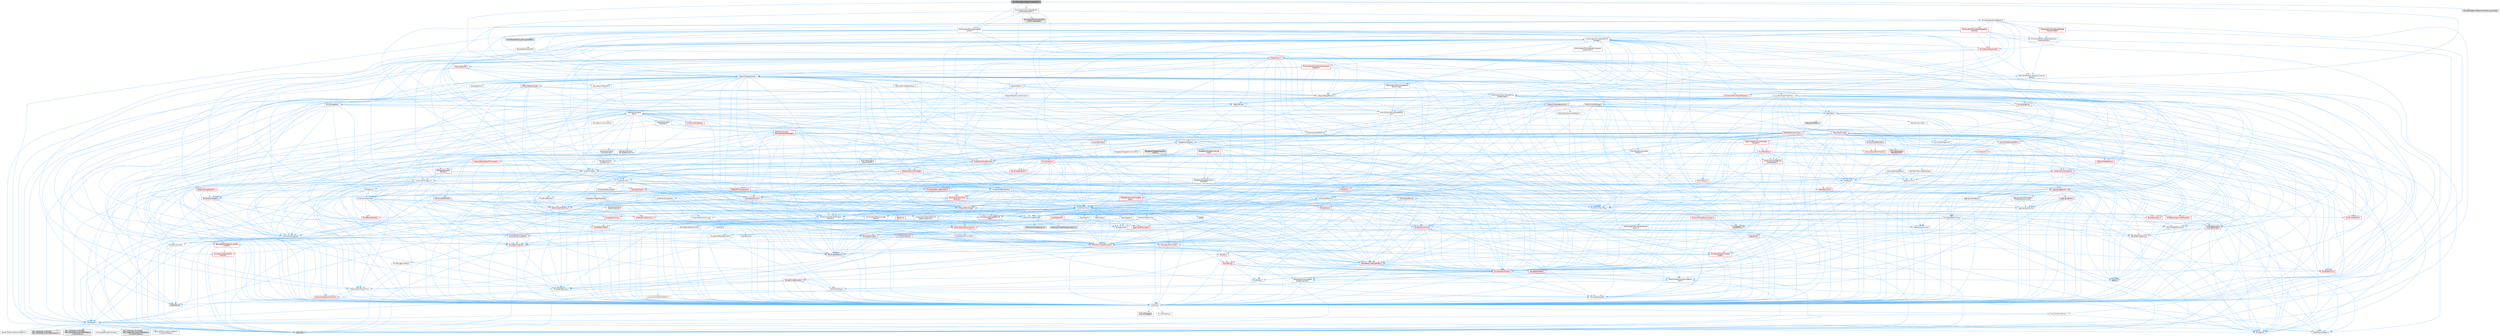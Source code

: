 digraph "MovieSceneBoundObjectInstantiator.h"
{
 // INTERACTIVE_SVG=YES
 // LATEX_PDF_SIZE
  bgcolor="transparent";
  edge [fontname=Helvetica,fontsize=10,labelfontname=Helvetica,labelfontsize=10];
  node [fontname=Helvetica,fontsize=10,shape=box,height=0.2,width=0.4];
  Node1 [id="Node000001",label="MovieSceneBoundObjectInstantiator.h",height=0.2,width=0.4,color="gray40", fillcolor="grey60", style="filled", fontcolor="black",tooltip=" "];
  Node1 -> Node2 [id="edge1_Node000001_Node000002",color="steelblue1",style="solid",tooltip=" "];
  Node2 [id="Node000002",label="EntitySystem/MovieSceneEntity\lInstantiatorSystem.h",height=0.2,width=0.4,color="grey40", fillcolor="white", style="filled",URL="$d1/d77/MovieSceneEntityInstantiatorSystem_8h.html",tooltip=" "];
  Node2 -> Node3 [id="edge2_Node000002_Node000003",color="steelblue1",style="solid",tooltip=" "];
  Node3 [id="Node000003",label="EntitySystem/MovieSceneEntity\lIDs.h",height=0.2,width=0.4,color="grey40", fillcolor="white", style="filled",URL="$db/d36/MovieSceneEntityIDs_8h.html",tooltip=" "];
  Node3 -> Node4 [id="edge3_Node000003_Node000004",color="steelblue1",style="solid",tooltip=" "];
  Node4 [id="Node000004",label="Containers/BitArray.h",height=0.2,width=0.4,color="grey40", fillcolor="white", style="filled",URL="$d1/de4/BitArray_8h.html",tooltip=" "];
  Node4 -> Node5 [id="edge4_Node000004_Node000005",color="steelblue1",style="solid",tooltip=" "];
  Node5 [id="Node000005",label="Containers/ContainerAllocation\lPolicies.h",height=0.2,width=0.4,color="grey40", fillcolor="white", style="filled",URL="$d7/dff/ContainerAllocationPolicies_8h.html",tooltip=" "];
  Node5 -> Node6 [id="edge5_Node000005_Node000006",color="steelblue1",style="solid",tooltip=" "];
  Node6 [id="Node000006",label="CoreTypes.h",height=0.2,width=0.4,color="grey40", fillcolor="white", style="filled",URL="$dc/dec/CoreTypes_8h.html",tooltip=" "];
  Node6 -> Node7 [id="edge6_Node000006_Node000007",color="steelblue1",style="solid",tooltip=" "];
  Node7 [id="Node000007",label="HAL/Platform.h",height=0.2,width=0.4,color="grey40", fillcolor="white", style="filled",URL="$d9/dd0/Platform_8h.html",tooltip=" "];
  Node7 -> Node8 [id="edge7_Node000007_Node000008",color="steelblue1",style="solid",tooltip=" "];
  Node8 [id="Node000008",label="Misc/Build.h",height=0.2,width=0.4,color="grey40", fillcolor="white", style="filled",URL="$d3/dbb/Build_8h.html",tooltip=" "];
  Node7 -> Node9 [id="edge8_Node000007_Node000009",color="steelblue1",style="solid",tooltip=" "];
  Node9 [id="Node000009",label="Misc/LargeWorldCoordinates.h",height=0.2,width=0.4,color="grey40", fillcolor="white", style="filled",URL="$d2/dcb/LargeWorldCoordinates_8h.html",tooltip=" "];
  Node7 -> Node10 [id="edge9_Node000007_Node000010",color="steelblue1",style="solid",tooltip=" "];
  Node10 [id="Node000010",label="type_traits",height=0.2,width=0.4,color="grey60", fillcolor="#E0E0E0", style="filled",tooltip=" "];
  Node7 -> Node11 [id="edge10_Node000007_Node000011",color="steelblue1",style="solid",tooltip=" "];
  Node11 [id="Node000011",label="PreprocessorHelpers.h",height=0.2,width=0.4,color="grey40", fillcolor="white", style="filled",URL="$db/ddb/PreprocessorHelpers_8h.html",tooltip=" "];
  Node7 -> Node12 [id="edge11_Node000007_Node000012",color="steelblue1",style="solid",tooltip=" "];
  Node12 [id="Node000012",label="UBT_COMPILED_PLATFORM\l/UBT_COMPILED_PLATFORMPlatform\lCompilerPreSetup.h",height=0.2,width=0.4,color="grey60", fillcolor="#E0E0E0", style="filled",tooltip=" "];
  Node7 -> Node13 [id="edge12_Node000007_Node000013",color="steelblue1",style="solid",tooltip=" "];
  Node13 [id="Node000013",label="GenericPlatform/GenericPlatform\lCompilerPreSetup.h",height=0.2,width=0.4,color="grey40", fillcolor="white", style="filled",URL="$d9/dc8/GenericPlatformCompilerPreSetup_8h.html",tooltip=" "];
  Node7 -> Node14 [id="edge13_Node000007_Node000014",color="steelblue1",style="solid",tooltip=" "];
  Node14 [id="Node000014",label="GenericPlatform/GenericPlatform.h",height=0.2,width=0.4,color="grey40", fillcolor="white", style="filled",URL="$d6/d84/GenericPlatform_8h.html",tooltip=" "];
  Node7 -> Node15 [id="edge14_Node000007_Node000015",color="steelblue1",style="solid",tooltip=" "];
  Node15 [id="Node000015",label="UBT_COMPILED_PLATFORM\l/UBT_COMPILED_PLATFORMPlatform.h",height=0.2,width=0.4,color="grey60", fillcolor="#E0E0E0", style="filled",tooltip=" "];
  Node7 -> Node16 [id="edge15_Node000007_Node000016",color="steelblue1",style="solid",tooltip=" "];
  Node16 [id="Node000016",label="UBT_COMPILED_PLATFORM\l/UBT_COMPILED_PLATFORMPlatform\lCompilerSetup.h",height=0.2,width=0.4,color="grey60", fillcolor="#E0E0E0", style="filled",tooltip=" "];
  Node6 -> Node17 [id="edge16_Node000006_Node000017",color="steelblue1",style="solid",tooltip=" "];
  Node17 [id="Node000017",label="ProfilingDebugging\l/UMemoryDefines.h",height=0.2,width=0.4,color="grey40", fillcolor="white", style="filled",URL="$d2/da2/UMemoryDefines_8h.html",tooltip=" "];
  Node6 -> Node18 [id="edge17_Node000006_Node000018",color="steelblue1",style="solid",tooltip=" "];
  Node18 [id="Node000018",label="Misc/CoreMiscDefines.h",height=0.2,width=0.4,color="grey40", fillcolor="white", style="filled",URL="$da/d38/CoreMiscDefines_8h.html",tooltip=" "];
  Node18 -> Node7 [id="edge18_Node000018_Node000007",color="steelblue1",style="solid",tooltip=" "];
  Node18 -> Node11 [id="edge19_Node000018_Node000011",color="steelblue1",style="solid",tooltip=" "];
  Node6 -> Node19 [id="edge20_Node000006_Node000019",color="steelblue1",style="solid",tooltip=" "];
  Node19 [id="Node000019",label="Misc/CoreDefines.h",height=0.2,width=0.4,color="grey40", fillcolor="white", style="filled",URL="$d3/dd2/CoreDefines_8h.html",tooltip=" "];
  Node5 -> Node20 [id="edge21_Node000005_Node000020",color="steelblue1",style="solid",tooltip=" "];
  Node20 [id="Node000020",label="Containers/ContainerHelpers.h",height=0.2,width=0.4,color="grey40", fillcolor="white", style="filled",URL="$d7/d33/ContainerHelpers_8h.html",tooltip=" "];
  Node20 -> Node6 [id="edge22_Node000020_Node000006",color="steelblue1",style="solid",tooltip=" "];
  Node5 -> Node5 [id="edge23_Node000005_Node000005",color="steelblue1",style="solid",tooltip=" "];
  Node5 -> Node21 [id="edge24_Node000005_Node000021",color="steelblue1",style="solid",tooltip=" "];
  Node21 [id="Node000021",label="HAL/PlatformMath.h",height=0.2,width=0.4,color="red", fillcolor="#FFF0F0", style="filled",URL="$dc/d53/PlatformMath_8h.html",tooltip=" "];
  Node21 -> Node6 [id="edge25_Node000021_Node000006",color="steelblue1",style="solid",tooltip=" "];
  Node5 -> Node91 [id="edge26_Node000005_Node000091",color="steelblue1",style="solid",tooltip=" "];
  Node91 [id="Node000091",label="HAL/UnrealMemory.h",height=0.2,width=0.4,color="red", fillcolor="#FFF0F0", style="filled",URL="$d9/d96/UnrealMemory_8h.html",tooltip=" "];
  Node91 -> Node6 [id="edge27_Node000091_Node000006",color="steelblue1",style="solid",tooltip=" "];
  Node5 -> Node52 [id="edge28_Node000005_Node000052",color="steelblue1",style="solid",tooltip=" "];
  Node52 [id="Node000052",label="Math/NumericLimits.h",height=0.2,width=0.4,color="grey40", fillcolor="white", style="filled",URL="$df/d1b/NumericLimits_8h.html",tooltip=" "];
  Node52 -> Node6 [id="edge29_Node000052_Node000006",color="steelblue1",style="solid",tooltip=" "];
  Node5 -> Node43 [id="edge30_Node000005_Node000043",color="steelblue1",style="solid",tooltip=" "];
  Node43 [id="Node000043",label="Misc/AssertionMacros.h",height=0.2,width=0.4,color="red", fillcolor="#FFF0F0", style="filled",URL="$d0/dfa/AssertionMacros_8h.html",tooltip=" "];
  Node43 -> Node6 [id="edge31_Node000043_Node000006",color="steelblue1",style="solid",tooltip=" "];
  Node43 -> Node7 [id="edge32_Node000043_Node000007",color="steelblue1",style="solid",tooltip=" "];
  Node43 -> Node11 [id="edge33_Node000043_Node000011",color="steelblue1",style="solid",tooltip=" "];
  Node43 -> Node66 [id="edge34_Node000043_Node000066",color="steelblue1",style="solid",tooltip=" "];
  Node66 [id="Node000066",label="Templates/EnableIf.h",height=0.2,width=0.4,color="grey40", fillcolor="white", style="filled",URL="$d7/d60/EnableIf_8h.html",tooltip=" "];
  Node66 -> Node6 [id="edge35_Node000066_Node000006",color="steelblue1",style="solid",tooltip=" "];
  Node43 -> Node67 [id="edge36_Node000043_Node000067",color="steelblue1",style="solid",tooltip=" "];
  Node67 [id="Node000067",label="Templates/IsArrayOrRefOf\lTypeByPredicate.h",height=0.2,width=0.4,color="grey40", fillcolor="white", style="filled",URL="$d6/da1/IsArrayOrRefOfTypeByPredicate_8h.html",tooltip=" "];
  Node67 -> Node6 [id="edge37_Node000067_Node000006",color="steelblue1",style="solid",tooltip=" "];
  Node43 -> Node70 [id="edge38_Node000043_Node000070",color="steelblue1",style="solid",tooltip=" "];
  Node70 [id="Node000070",label="Traits/IsCharEncodingCompatible\lWith.h",height=0.2,width=0.4,color="grey40", fillcolor="white", style="filled",URL="$df/dd1/IsCharEncodingCompatibleWith_8h.html",tooltip=" "];
  Node70 -> Node10 [id="edge39_Node000070_Node000010",color="steelblue1",style="solid",tooltip=" "];
  Node70 -> Node71 [id="edge40_Node000070_Node000071",color="steelblue1",style="solid",tooltip=" "];
  Node71 [id="Node000071",label="Traits/IsCharType.h",height=0.2,width=0.4,color="grey40", fillcolor="white", style="filled",URL="$db/d51/IsCharType_8h.html",tooltip=" "];
  Node71 -> Node6 [id="edge41_Node000071_Node000006",color="steelblue1",style="solid",tooltip=" "];
  Node43 -> Node72 [id="edge42_Node000043_Node000072",color="steelblue1",style="solid",tooltip=" "];
  Node72 [id="Node000072",label="Misc/VarArgs.h",height=0.2,width=0.4,color="grey40", fillcolor="white", style="filled",URL="$d5/d6f/VarArgs_8h.html",tooltip=" "];
  Node72 -> Node6 [id="edge43_Node000072_Node000006",color="steelblue1",style="solid",tooltip=" "];
  Node43 -> Node73 [id="edge44_Node000043_Node000073",color="steelblue1",style="solid",tooltip=" "];
  Node73 [id="Node000073",label="String/FormatStringSan.h",height=0.2,width=0.4,color="red", fillcolor="#FFF0F0", style="filled",URL="$d3/d8b/FormatStringSan_8h.html",tooltip=" "];
  Node73 -> Node10 [id="edge45_Node000073_Node000010",color="steelblue1",style="solid",tooltip=" "];
  Node73 -> Node6 [id="edge46_Node000073_Node000006",color="steelblue1",style="solid",tooltip=" "];
  Node73 -> Node74 [id="edge47_Node000073_Node000074",color="steelblue1",style="solid",tooltip=" "];
  Node74 [id="Node000074",label="Templates/Requires.h",height=0.2,width=0.4,color="grey40", fillcolor="white", style="filled",URL="$dc/d96/Requires_8h.html",tooltip=" "];
  Node74 -> Node66 [id="edge48_Node000074_Node000066",color="steelblue1",style="solid",tooltip=" "];
  Node74 -> Node10 [id="edge49_Node000074_Node000010",color="steelblue1",style="solid",tooltip=" "];
  Node73 -> Node71 [id="edge50_Node000073_Node000071",color="steelblue1",style="solid",tooltip=" "];
  Node73 -> Node23 [id="edge51_Node000073_Node000023",color="steelblue1",style="solid",tooltip=" "];
  Node23 [id="Node000023",label="Containers/ContainersFwd.h",height=0.2,width=0.4,color="grey40", fillcolor="white", style="filled",URL="$d4/d0a/ContainersFwd_8h.html",tooltip=" "];
  Node23 -> Node7 [id="edge52_Node000023_Node000007",color="steelblue1",style="solid",tooltip=" "];
  Node23 -> Node6 [id="edge53_Node000023_Node000006",color="steelblue1",style="solid",tooltip=" "];
  Node23 -> Node24 [id="edge54_Node000023_Node000024",color="steelblue1",style="solid",tooltip=" "];
  Node24 [id="Node000024",label="Traits/IsContiguousContainer.h",height=0.2,width=0.4,color="red", fillcolor="#FFF0F0", style="filled",URL="$d5/d3c/IsContiguousContainer_8h.html",tooltip=" "];
  Node24 -> Node6 [id="edge55_Node000024_Node000006",color="steelblue1",style="solid",tooltip=" "];
  Node24 -> Node26 [id="edge56_Node000024_Node000026",color="steelblue1",style="solid",tooltip=" "];
  Node26 [id="Node000026",label="initializer_list",height=0.2,width=0.4,color="grey60", fillcolor="#E0E0E0", style="filled",tooltip=" "];
  Node43 -> Node79 [id="edge57_Node000043_Node000079",color="steelblue1",style="solid",tooltip=" "];
  Node79 [id="Node000079",label="atomic",height=0.2,width=0.4,color="grey60", fillcolor="#E0E0E0", style="filled",tooltip=" "];
  Node5 -> Node108 [id="edge58_Node000005_Node000108",color="steelblue1",style="solid",tooltip=" "];
  Node108 [id="Node000108",label="Templates/IsPolymorphic.h",height=0.2,width=0.4,color="grey40", fillcolor="white", style="filled",URL="$dc/d20/IsPolymorphic_8h.html",tooltip=" "];
  Node5 -> Node109 [id="edge59_Node000005_Node000109",color="steelblue1",style="solid",tooltip=" "];
  Node109 [id="Node000109",label="Templates/MemoryOps.h",height=0.2,width=0.4,color="red", fillcolor="#FFF0F0", style="filled",URL="$db/dea/MemoryOps_8h.html",tooltip=" "];
  Node109 -> Node6 [id="edge60_Node000109_Node000006",color="steelblue1",style="solid",tooltip=" "];
  Node109 -> Node91 [id="edge61_Node000109_Node000091",color="steelblue1",style="solid",tooltip=" "];
  Node109 -> Node74 [id="edge62_Node000109_Node000074",color="steelblue1",style="solid",tooltip=" "];
  Node109 -> Node41 [id="edge63_Node000109_Node000041",color="steelblue1",style="solid",tooltip=" "];
  Node41 [id="Node000041",label="Templates/UnrealTypeTraits.h",height=0.2,width=0.4,color="red", fillcolor="#FFF0F0", style="filled",URL="$d2/d2d/UnrealTypeTraits_8h.html",tooltip=" "];
  Node41 -> Node6 [id="edge64_Node000041_Node000006",color="steelblue1",style="solid",tooltip=" "];
  Node41 -> Node43 [id="edge65_Node000041_Node000043",color="steelblue1",style="solid",tooltip=" "];
  Node41 -> Node66 [id="edge66_Node000041_Node000066",color="steelblue1",style="solid",tooltip=" "];
  Node41 -> Node81 [id="edge67_Node000041_Node000081",color="steelblue1",style="solid",tooltip=" "];
  Node81 [id="Node000081",label="Templates/Models.h",height=0.2,width=0.4,color="red", fillcolor="#FFF0F0", style="filled",URL="$d3/d0c/Models_8h.html",tooltip=" "];
  Node109 -> Node10 [id="edge68_Node000109_Node000010",color="steelblue1",style="solid",tooltip=" "];
  Node5 -> Node88 [id="edge69_Node000005_Node000088",color="steelblue1",style="solid",tooltip=" "];
  Node88 [id="Node000088",label="Templates/TypeCompatible\lBytes.h",height=0.2,width=0.4,color="red", fillcolor="#FFF0F0", style="filled",URL="$df/d0a/TypeCompatibleBytes_8h.html",tooltip=" "];
  Node88 -> Node6 [id="edge70_Node000088_Node000006",color="steelblue1",style="solid",tooltip=" "];
  Node88 -> Node10 [id="edge71_Node000088_Node000010",color="steelblue1",style="solid",tooltip=" "];
  Node5 -> Node10 [id="edge72_Node000005_Node000010",color="steelblue1",style="solid",tooltip=" "];
  Node4 -> Node6 [id="edge73_Node000004_Node000006",color="steelblue1",style="solid",tooltip=" "];
  Node4 -> Node59 [id="edge74_Node000004_Node000059",color="steelblue1",style="solid",tooltip=" "];
  Node59 [id="Node000059",label="HAL/PlatformAtomics.h",height=0.2,width=0.4,color="red", fillcolor="#FFF0F0", style="filled",URL="$d3/d36/PlatformAtomics_8h.html",tooltip=" "];
  Node59 -> Node6 [id="edge75_Node000059_Node000006",color="steelblue1",style="solid",tooltip=" "];
  Node4 -> Node91 [id="edge76_Node000004_Node000091",color="steelblue1",style="solid",tooltip=" "];
  Node4 -> Node111 [id="edge77_Node000004_Node000111",color="steelblue1",style="solid",tooltip=" "];
  Node111 [id="Node000111",label="Math/UnrealMathUtility.h",height=0.2,width=0.4,color="red", fillcolor="#FFF0F0", style="filled",URL="$db/db8/UnrealMathUtility_8h.html",tooltip=" "];
  Node111 -> Node6 [id="edge78_Node000111_Node000006",color="steelblue1",style="solid",tooltip=" "];
  Node111 -> Node43 [id="edge79_Node000111_Node000043",color="steelblue1",style="solid",tooltip=" "];
  Node111 -> Node21 [id="edge80_Node000111_Node000021",color="steelblue1",style="solid",tooltip=" "];
  Node111 -> Node74 [id="edge81_Node000111_Node000074",color="steelblue1",style="solid",tooltip=" "];
  Node4 -> Node43 [id="edge82_Node000004_Node000043",color="steelblue1",style="solid",tooltip=" "];
  Node4 -> Node54 [id="edge83_Node000004_Node000054",color="steelblue1",style="solid",tooltip=" "];
  Node54 [id="Node000054",label="Misc/EnumClassFlags.h",height=0.2,width=0.4,color="grey40", fillcolor="white", style="filled",URL="$d8/de7/EnumClassFlags_8h.html",tooltip=" "];
  Node4 -> Node112 [id="edge84_Node000004_Node000112",color="steelblue1",style="solid",tooltip=" "];
  Node112 [id="Node000112",label="Serialization/Archive.h",height=0.2,width=0.4,color="red", fillcolor="#FFF0F0", style="filled",URL="$d7/d3b/Archive_8h.html",tooltip=" "];
  Node112 -> Node6 [id="edge85_Node000112_Node000006",color="steelblue1",style="solid",tooltip=" "];
  Node112 -> Node43 [id="edge86_Node000112_Node000043",color="steelblue1",style="solid",tooltip=" "];
  Node112 -> Node8 [id="edge87_Node000112_Node000008",color="steelblue1",style="solid",tooltip=" "];
  Node112 -> Node72 [id="edge88_Node000112_Node000072",color="steelblue1",style="solid",tooltip=" "];
  Node112 -> Node66 [id="edge89_Node000112_Node000066",color="steelblue1",style="solid",tooltip=" "];
  Node112 -> Node67 [id="edge90_Node000112_Node000067",color="steelblue1",style="solid",tooltip=" "];
  Node112 -> Node121 [id="edge91_Node000112_Node000121",color="steelblue1",style="solid",tooltip=" "];
  Node121 [id="Node000121",label="Templates/UnrealTemplate.h",height=0.2,width=0.4,color="red", fillcolor="#FFF0F0", style="filled",URL="$d4/d24/UnrealTemplate_8h.html",tooltip=" "];
  Node121 -> Node6 [id="edge92_Node000121_Node000006",color="steelblue1",style="solid",tooltip=" "];
  Node121 -> Node91 [id="edge93_Node000121_Node000091",color="steelblue1",style="solid",tooltip=" "];
  Node121 -> Node41 [id="edge94_Node000121_Node000041",color="steelblue1",style="solid",tooltip=" "];
  Node121 -> Node74 [id="edge95_Node000121_Node000074",color="steelblue1",style="solid",tooltip=" "];
  Node121 -> Node88 [id="edge96_Node000121_Node000088",color="steelblue1",style="solid",tooltip=" "];
  Node121 -> Node24 [id="edge97_Node000121_Node000024",color="steelblue1",style="solid",tooltip=" "];
  Node121 -> Node10 [id="edge98_Node000121_Node000010",color="steelblue1",style="solid",tooltip=" "];
  Node112 -> Node70 [id="edge99_Node000112_Node000070",color="steelblue1",style="solid",tooltip=" "];
  Node4 -> Node125 [id="edge100_Node000004_Node000125",color="steelblue1",style="solid",tooltip=" "];
  Node125 [id="Node000125",label="Serialization/MemoryImage\lWriter.h",height=0.2,width=0.4,color="grey40", fillcolor="white", style="filled",URL="$d0/d08/MemoryImageWriter_8h.html",tooltip=" "];
  Node125 -> Node6 [id="edge101_Node000125_Node000006",color="steelblue1",style="solid",tooltip=" "];
  Node125 -> Node126 [id="edge102_Node000125_Node000126",color="steelblue1",style="solid",tooltip=" "];
  Node126 [id="Node000126",label="Serialization/MemoryLayout.h",height=0.2,width=0.4,color="red", fillcolor="#FFF0F0", style="filled",URL="$d7/d66/MemoryLayout_8h.html",tooltip=" "];
  Node126 -> Node129 [id="edge103_Node000126_Node000129",color="steelblue1",style="solid",tooltip=" "];
  Node129 [id="Node000129",label="Containers/EnumAsByte.h",height=0.2,width=0.4,color="red", fillcolor="#FFF0F0", style="filled",URL="$d6/d9a/EnumAsByte_8h.html",tooltip=" "];
  Node129 -> Node6 [id="edge104_Node000129_Node000006",color="steelblue1",style="solid",tooltip=" "];
  Node129 -> Node130 [id="edge105_Node000129_Node000130",color="steelblue1",style="solid",tooltip=" "];
  Node130 [id="Node000130",label="Templates/TypeHash.h",height=0.2,width=0.4,color="red", fillcolor="#FFF0F0", style="filled",URL="$d1/d62/TypeHash_8h.html",tooltip=" "];
  Node130 -> Node6 [id="edge106_Node000130_Node000006",color="steelblue1",style="solid",tooltip=" "];
  Node130 -> Node74 [id="edge107_Node000130_Node000074",color="steelblue1",style="solid",tooltip=" "];
  Node130 -> Node131 [id="edge108_Node000130_Node000131",color="steelblue1",style="solid",tooltip=" "];
  Node131 [id="Node000131",label="Misc/Crc.h",height=0.2,width=0.4,color="red", fillcolor="#FFF0F0", style="filled",URL="$d4/dd2/Crc_8h.html",tooltip=" "];
  Node131 -> Node6 [id="edge109_Node000131_Node000006",color="steelblue1",style="solid",tooltip=" "];
  Node131 -> Node43 [id="edge110_Node000131_Node000043",color="steelblue1",style="solid",tooltip=" "];
  Node131 -> Node132 [id="edge111_Node000131_Node000132",color="steelblue1",style="solid",tooltip=" "];
  Node132 [id="Node000132",label="Misc/CString.h",height=0.2,width=0.4,color="red", fillcolor="#FFF0F0", style="filled",URL="$d2/d49/CString_8h.html",tooltip=" "];
  Node132 -> Node6 [id="edge112_Node000132_Node000006",color="steelblue1",style="solid",tooltip=" "];
  Node132 -> Node27 [id="edge113_Node000132_Node000027",color="steelblue1",style="solid",tooltip=" "];
  Node27 [id="Node000027",label="HAL/PlatformCrt.h",height=0.2,width=0.4,color="red", fillcolor="#FFF0F0", style="filled",URL="$d8/d75/PlatformCrt_8h.html",tooltip=" "];
  Node132 -> Node43 [id="edge114_Node000132_Node000043",color="steelblue1",style="solid",tooltip=" "];
  Node132 -> Node72 [id="edge115_Node000132_Node000072",color="steelblue1",style="solid",tooltip=" "];
  Node132 -> Node67 [id="edge116_Node000132_Node000067",color="steelblue1",style="solid",tooltip=" "];
  Node132 -> Node70 [id="edge117_Node000132_Node000070",color="steelblue1",style="solid",tooltip=" "];
  Node131 -> Node41 [id="edge118_Node000131_Node000041",color="steelblue1",style="solid",tooltip=" "];
  Node131 -> Node71 [id="edge119_Node000131_Node000071",color="steelblue1",style="solid",tooltip=" "];
  Node130 -> Node10 [id="edge120_Node000130_Node000010",color="steelblue1",style="solid",tooltip=" "];
  Node126 -> Node46 [id="edge121_Node000126_Node000046",color="steelblue1",style="solid",tooltip=" "];
  Node46 [id="Node000046",label="Containers/StringFwd.h",height=0.2,width=0.4,color="grey40", fillcolor="white", style="filled",URL="$df/d37/StringFwd_8h.html",tooltip=" "];
  Node46 -> Node6 [id="edge122_Node000046_Node000006",color="steelblue1",style="solid",tooltip=" "];
  Node46 -> Node47 [id="edge123_Node000046_Node000047",color="steelblue1",style="solid",tooltip=" "];
  Node47 [id="Node000047",label="Traits/ElementType.h",height=0.2,width=0.4,color="grey40", fillcolor="white", style="filled",URL="$d5/d4f/ElementType_8h.html",tooltip=" "];
  Node47 -> Node7 [id="edge124_Node000047_Node000007",color="steelblue1",style="solid",tooltip=" "];
  Node47 -> Node26 [id="edge125_Node000047_Node000026",color="steelblue1",style="solid",tooltip=" "];
  Node47 -> Node10 [id="edge126_Node000047_Node000010",color="steelblue1",style="solid",tooltip=" "];
  Node46 -> Node24 [id="edge127_Node000046_Node000024",color="steelblue1",style="solid",tooltip=" "];
  Node126 -> Node91 [id="edge128_Node000126_Node000091",color="steelblue1",style="solid",tooltip=" "];
  Node126 -> Node66 [id="edge129_Node000126_Node000066",color="steelblue1",style="solid",tooltip=" "];
  Node126 -> Node108 [id="edge130_Node000126_Node000108",color="steelblue1",style="solid",tooltip=" "];
  Node126 -> Node81 [id="edge131_Node000126_Node000081",color="steelblue1",style="solid",tooltip=" "];
  Node126 -> Node121 [id="edge132_Node000126_Node000121",color="steelblue1",style="solid",tooltip=" "];
  Node4 -> Node126 [id="edge133_Node000004_Node000126",color="steelblue1",style="solid",tooltip=" "];
  Node4 -> Node66 [id="edge134_Node000004_Node000066",color="steelblue1",style="solid",tooltip=" "];
  Node4 -> Node139 [id="edge135_Node000004_Node000139",color="steelblue1",style="solid",tooltip=" "];
  Node139 [id="Node000139",label="Templates/Invoke.h",height=0.2,width=0.4,color="red", fillcolor="#FFF0F0", style="filled",URL="$d7/deb/Invoke_8h.html",tooltip=" "];
  Node139 -> Node6 [id="edge136_Node000139_Node000006",color="steelblue1",style="solid",tooltip=" "];
  Node139 -> Node121 [id="edge137_Node000139_Node000121",color="steelblue1",style="solid",tooltip=" "];
  Node139 -> Node10 [id="edge138_Node000139_Node000010",color="steelblue1",style="solid",tooltip=" "];
  Node4 -> Node121 [id="edge139_Node000004_Node000121",color="steelblue1",style="solid",tooltip=" "];
  Node4 -> Node41 [id="edge140_Node000004_Node000041",color="steelblue1",style="solid",tooltip=" "];
  Node3 -> Node5 [id="edge141_Node000003_Node000005",color="steelblue1",style="solid",tooltip=" "];
  Node3 -> Node6 [id="edge142_Node000003_Node000006",color="steelblue1",style="solid",tooltip=" "];
  Node3 -> Node43 [id="edge143_Node000003_Node000043",color="steelblue1",style="solid",tooltip=" "];
  Node3 -> Node141 [id="edge144_Node000003_Node000141",color="steelblue1",style="solid",tooltip=" "];
  Node141 [id="Node000141",label="Misc/Guid.h",height=0.2,width=0.4,color="red", fillcolor="#FFF0F0", style="filled",URL="$d6/d2a/Guid_8h.html",tooltip=" "];
  Node141 -> Node46 [id="edge145_Node000141_Node000046",color="steelblue1",style="solid",tooltip=" "];
  Node141 -> Node142 [id="edge146_Node000141_Node000142",color="steelblue1",style="solid",tooltip=" "];
  Node142 [id="Node000142",label="Containers/UnrealString.h",height=0.2,width=0.4,color="grey40", fillcolor="white", style="filled",URL="$d5/dba/UnrealString_8h.html",tooltip=" "];
  Node142 -> Node143 [id="edge147_Node000142_Node000143",color="steelblue1",style="solid",tooltip=" "];
  Node143 [id="Node000143",label="Containers/UnrealStringIncludes.h.inl",height=0.2,width=0.4,color="grey60", fillcolor="#E0E0E0", style="filled",tooltip=" "];
  Node142 -> Node144 [id="edge148_Node000142_Node000144",color="steelblue1",style="solid",tooltip=" "];
  Node144 [id="Node000144",label="Containers/UnrealString.h.inl",height=0.2,width=0.4,color="grey60", fillcolor="#E0E0E0", style="filled",tooltip=" "];
  Node142 -> Node145 [id="edge149_Node000142_Node000145",color="steelblue1",style="solid",tooltip=" "];
  Node145 [id="Node000145",label="Misc/StringFormatArg.h",height=0.2,width=0.4,color="grey40", fillcolor="white", style="filled",URL="$d2/d16/StringFormatArg_8h.html",tooltip=" "];
  Node145 -> Node23 [id="edge150_Node000145_Node000023",color="steelblue1",style="solid",tooltip=" "];
  Node141 -> Node6 [id="edge151_Node000141_Node000006",color="steelblue1",style="solid",tooltip=" "];
  Node141 -> Node11 [id="edge152_Node000141_Node000011",color="steelblue1",style="solid",tooltip=" "];
  Node141 -> Node43 [id="edge153_Node000141_Node000043",color="steelblue1",style="solid",tooltip=" "];
  Node141 -> Node131 [id="edge154_Node000141_Node000131",color="steelblue1",style="solid",tooltip=" "];
  Node141 -> Node112 [id="edge155_Node000141_Node000112",color="steelblue1",style="solid",tooltip=" "];
  Node141 -> Node126 [id="edge156_Node000141_Node000126",color="steelblue1",style="solid",tooltip=" "];
  Node141 -> Node147 [id="edge157_Node000141_Node000147",color="steelblue1",style="solid",tooltip=" "];
  Node147 [id="Node000147",label="Serialization/Structured\lArchive.h",height=0.2,width=0.4,color="red", fillcolor="#FFF0F0", style="filled",URL="$d9/d1e/StructuredArchive_8h.html",tooltip=" "];
  Node147 -> Node148 [id="edge158_Node000147_Node000148",color="steelblue1",style="solid",tooltip=" "];
  Node148 [id="Node000148",label="Containers/Array.h",height=0.2,width=0.4,color="grey40", fillcolor="white", style="filled",URL="$df/dd0/Array_8h.html",tooltip=" "];
  Node148 -> Node6 [id="edge159_Node000148_Node000006",color="steelblue1",style="solid",tooltip=" "];
  Node148 -> Node43 [id="edge160_Node000148_Node000043",color="steelblue1",style="solid",tooltip=" "];
  Node148 -> Node149 [id="edge161_Node000148_Node000149",color="steelblue1",style="solid",tooltip=" "];
  Node149 [id="Node000149",label="Misc/IntrusiveUnsetOptional\lState.h",height=0.2,width=0.4,color="red", fillcolor="#FFF0F0", style="filled",URL="$d2/d0a/IntrusiveUnsetOptionalState_8h.html",tooltip=" "];
  Node148 -> Node151 [id="edge162_Node000148_Node000151",color="steelblue1",style="solid",tooltip=" "];
  Node151 [id="Node000151",label="Misc/ReverseIterate.h",height=0.2,width=0.4,color="red", fillcolor="#FFF0F0", style="filled",URL="$db/de3/ReverseIterate_8h.html",tooltip=" "];
  Node151 -> Node7 [id="edge163_Node000151_Node000007",color="steelblue1",style="solid",tooltip=" "];
  Node148 -> Node91 [id="edge164_Node000148_Node000091",color="steelblue1",style="solid",tooltip=" "];
  Node148 -> Node41 [id="edge165_Node000148_Node000041",color="steelblue1",style="solid",tooltip=" "];
  Node148 -> Node121 [id="edge166_Node000148_Node000121",color="steelblue1",style="solid",tooltip=" "];
  Node148 -> Node153 [id="edge167_Node000148_Node000153",color="steelblue1",style="solid",tooltip=" "];
  Node153 [id="Node000153",label="Containers/AllowShrinking.h",height=0.2,width=0.4,color="grey40", fillcolor="white", style="filled",URL="$d7/d1a/AllowShrinking_8h.html",tooltip=" "];
  Node153 -> Node6 [id="edge168_Node000153_Node000006",color="steelblue1",style="solid",tooltip=" "];
  Node148 -> Node5 [id="edge169_Node000148_Node000005",color="steelblue1",style="solid",tooltip=" "];
  Node148 -> Node154 [id="edge170_Node000148_Node000154",color="steelblue1",style="solid",tooltip=" "];
  Node154 [id="Node000154",label="Containers/ContainerElement\lTypeCompatibility.h",height=0.2,width=0.4,color="grey40", fillcolor="white", style="filled",URL="$df/ddf/ContainerElementTypeCompatibility_8h.html",tooltip=" "];
  Node154 -> Node6 [id="edge171_Node000154_Node000006",color="steelblue1",style="solid",tooltip=" "];
  Node154 -> Node41 [id="edge172_Node000154_Node000041",color="steelblue1",style="solid",tooltip=" "];
  Node148 -> Node112 [id="edge173_Node000148_Node000112",color="steelblue1",style="solid",tooltip=" "];
  Node148 -> Node125 [id="edge174_Node000148_Node000125",color="steelblue1",style="solid",tooltip=" "];
  Node148 -> Node155 [id="edge175_Node000148_Node000155",color="steelblue1",style="solid",tooltip=" "];
  Node155 [id="Node000155",label="Algo/Heapify.h",height=0.2,width=0.4,color="grey40", fillcolor="white", style="filled",URL="$d0/d2a/Heapify_8h.html",tooltip=" "];
  Node155 -> Node156 [id="edge176_Node000155_Node000156",color="steelblue1",style="solid",tooltip=" "];
  Node156 [id="Node000156",label="Algo/Impl/BinaryHeap.h",height=0.2,width=0.4,color="red", fillcolor="#FFF0F0", style="filled",URL="$d7/da3/Algo_2Impl_2BinaryHeap_8h.html",tooltip=" "];
  Node156 -> Node139 [id="edge177_Node000156_Node000139",color="steelblue1",style="solid",tooltip=" "];
  Node156 -> Node10 [id="edge178_Node000156_Node000010",color="steelblue1",style="solid",tooltip=" "];
  Node155 -> Node159 [id="edge179_Node000155_Node000159",color="steelblue1",style="solid",tooltip=" "];
  Node159 [id="Node000159",label="Templates/IdentityFunctor.h",height=0.2,width=0.4,color="grey40", fillcolor="white", style="filled",URL="$d7/d2e/IdentityFunctor_8h.html",tooltip=" "];
  Node159 -> Node7 [id="edge180_Node000159_Node000007",color="steelblue1",style="solid",tooltip=" "];
  Node155 -> Node139 [id="edge181_Node000155_Node000139",color="steelblue1",style="solid",tooltip=" "];
  Node155 -> Node160 [id="edge182_Node000155_Node000160",color="steelblue1",style="solid",tooltip=" "];
  Node160 [id="Node000160",label="Templates/Less.h",height=0.2,width=0.4,color="grey40", fillcolor="white", style="filled",URL="$de/dc8/Less_8h.html",tooltip=" "];
  Node160 -> Node6 [id="edge183_Node000160_Node000006",color="steelblue1",style="solid",tooltip=" "];
  Node160 -> Node121 [id="edge184_Node000160_Node000121",color="steelblue1",style="solid",tooltip=" "];
  Node155 -> Node121 [id="edge185_Node000155_Node000121",color="steelblue1",style="solid",tooltip=" "];
  Node148 -> Node161 [id="edge186_Node000148_Node000161",color="steelblue1",style="solid",tooltip=" "];
  Node161 [id="Node000161",label="Algo/HeapSort.h",height=0.2,width=0.4,color="grey40", fillcolor="white", style="filled",URL="$d3/d92/HeapSort_8h.html",tooltip=" "];
  Node161 -> Node156 [id="edge187_Node000161_Node000156",color="steelblue1",style="solid",tooltip=" "];
  Node161 -> Node159 [id="edge188_Node000161_Node000159",color="steelblue1",style="solid",tooltip=" "];
  Node161 -> Node160 [id="edge189_Node000161_Node000160",color="steelblue1",style="solid",tooltip=" "];
  Node161 -> Node121 [id="edge190_Node000161_Node000121",color="steelblue1",style="solid",tooltip=" "];
  Node148 -> Node162 [id="edge191_Node000148_Node000162",color="steelblue1",style="solid",tooltip=" "];
  Node162 [id="Node000162",label="Algo/IsHeap.h",height=0.2,width=0.4,color="grey40", fillcolor="white", style="filled",URL="$de/d32/IsHeap_8h.html",tooltip=" "];
  Node162 -> Node156 [id="edge192_Node000162_Node000156",color="steelblue1",style="solid",tooltip=" "];
  Node162 -> Node159 [id="edge193_Node000162_Node000159",color="steelblue1",style="solid",tooltip=" "];
  Node162 -> Node139 [id="edge194_Node000162_Node000139",color="steelblue1",style="solid",tooltip=" "];
  Node162 -> Node160 [id="edge195_Node000162_Node000160",color="steelblue1",style="solid",tooltip=" "];
  Node162 -> Node121 [id="edge196_Node000162_Node000121",color="steelblue1",style="solid",tooltip=" "];
  Node148 -> Node156 [id="edge197_Node000148_Node000156",color="steelblue1",style="solid",tooltip=" "];
  Node148 -> Node163 [id="edge198_Node000148_Node000163",color="steelblue1",style="solid",tooltip=" "];
  Node163 [id="Node000163",label="Algo/StableSort.h",height=0.2,width=0.4,color="red", fillcolor="#FFF0F0", style="filled",URL="$d7/d3c/StableSort_8h.html",tooltip=" "];
  Node163 -> Node159 [id="edge199_Node000163_Node000159",color="steelblue1",style="solid",tooltip=" "];
  Node163 -> Node139 [id="edge200_Node000163_Node000139",color="steelblue1",style="solid",tooltip=" "];
  Node163 -> Node160 [id="edge201_Node000163_Node000160",color="steelblue1",style="solid",tooltip=" "];
  Node163 -> Node121 [id="edge202_Node000163_Node000121",color="steelblue1",style="solid",tooltip=" "];
  Node148 -> Node166 [id="edge203_Node000148_Node000166",color="steelblue1",style="solid",tooltip=" "];
  Node166 [id="Node000166",label="Concepts/GetTypeHashable.h",height=0.2,width=0.4,color="grey40", fillcolor="white", style="filled",URL="$d3/da2/GetTypeHashable_8h.html",tooltip=" "];
  Node166 -> Node6 [id="edge204_Node000166_Node000006",color="steelblue1",style="solid",tooltip=" "];
  Node166 -> Node130 [id="edge205_Node000166_Node000130",color="steelblue1",style="solid",tooltip=" "];
  Node148 -> Node159 [id="edge206_Node000148_Node000159",color="steelblue1",style="solid",tooltip=" "];
  Node148 -> Node139 [id="edge207_Node000148_Node000139",color="steelblue1",style="solid",tooltip=" "];
  Node148 -> Node160 [id="edge208_Node000148_Node000160",color="steelblue1",style="solid",tooltip=" "];
  Node148 -> Node167 [id="edge209_Node000148_Node000167",color="steelblue1",style="solid",tooltip=" "];
  Node167 [id="Node000167",label="Templates/LosesQualifiers\lFromTo.h",height=0.2,width=0.4,color="red", fillcolor="#FFF0F0", style="filled",URL="$d2/db3/LosesQualifiersFromTo_8h.html",tooltip=" "];
  Node167 -> Node10 [id="edge210_Node000167_Node000010",color="steelblue1",style="solid",tooltip=" "];
  Node148 -> Node74 [id="edge211_Node000148_Node000074",color="steelblue1",style="solid",tooltip=" "];
  Node148 -> Node168 [id="edge212_Node000148_Node000168",color="steelblue1",style="solid",tooltip=" "];
  Node168 [id="Node000168",label="Templates/Sorting.h",height=0.2,width=0.4,color="red", fillcolor="#FFF0F0", style="filled",URL="$d3/d9e/Sorting_8h.html",tooltip=" "];
  Node168 -> Node6 [id="edge213_Node000168_Node000006",color="steelblue1",style="solid",tooltip=" "];
  Node168 -> Node21 [id="edge214_Node000168_Node000021",color="steelblue1",style="solid",tooltip=" "];
  Node168 -> Node160 [id="edge215_Node000168_Node000160",color="steelblue1",style="solid",tooltip=" "];
  Node148 -> Node171 [id="edge216_Node000148_Node000171",color="steelblue1",style="solid",tooltip=" "];
  Node171 [id="Node000171",label="Templates/AlignmentTemplates.h",height=0.2,width=0.4,color="red", fillcolor="#FFF0F0", style="filled",URL="$dd/d32/AlignmentTemplates_8h.html",tooltip=" "];
  Node171 -> Node6 [id="edge217_Node000171_Node000006",color="steelblue1",style="solid",tooltip=" "];
  Node148 -> Node47 [id="edge218_Node000148_Node000047",color="steelblue1",style="solid",tooltip=" "];
  Node148 -> Node89 [id="edge219_Node000148_Node000089",color="steelblue1",style="solid",tooltip=" "];
  Node89 [id="Node000089",label="limits",height=0.2,width=0.4,color="grey60", fillcolor="#E0E0E0", style="filled",tooltip=" "];
  Node148 -> Node10 [id="edge220_Node000148_Node000010",color="steelblue1",style="solid",tooltip=" "];
  Node147 -> Node5 [id="edge221_Node000147_Node000005",color="steelblue1",style="solid",tooltip=" "];
  Node147 -> Node6 [id="edge222_Node000147_Node000006",color="steelblue1",style="solid",tooltip=" "];
  Node147 -> Node8 [id="edge223_Node000147_Node000008",color="steelblue1",style="solid",tooltip=" "];
  Node147 -> Node112 [id="edge224_Node000147_Node000112",color="steelblue1",style="solid",tooltip=" "];
  Node3 -> Node130 [id="edge225_Node000003_Node000130",color="steelblue1",style="solid",tooltip=" "];
  Node3 -> Node26 [id="edge226_Node000003_Node000026",color="steelblue1",style="solid",tooltip=" "];
  Node2 -> Node187 [id="edge227_Node000002_Node000187",color="steelblue1",style="solid",tooltip=" "];
  Node187 [id="Node000187",label="EntitySystem/MovieSceneEntity\lSystem.h",height=0.2,width=0.4,color="grey40", fillcolor="white", style="filled",URL="$dd/d4b/MovieSceneEntitySystem_8h.html",tooltip=" "];
  Node187 -> Node188 [id="edge228_Node000187_Node000188",color="steelblue1",style="solid",tooltip=" "];
  Node188 [id="Node000188",label="Async/TaskGraphInterfaces.h",height=0.2,width=0.4,color="grey40", fillcolor="white", style="filled",URL="$d2/d4c/TaskGraphInterfaces_8h.html",tooltip=" "];
  Node188 -> Node6 [id="edge229_Node000188_Node000006",color="steelblue1",style="solid",tooltip=" "];
  Node188 -> Node43 [id="edge230_Node000188_Node000043",color="steelblue1",style="solid",tooltip=" "];
  Node188 -> Node5 [id="edge231_Node000188_Node000005",color="steelblue1",style="solid",tooltip=" "];
  Node188 -> Node148 [id="edge232_Node000188_Node000148",color="steelblue1",style="solid",tooltip=" "];
  Node188 -> Node142 [id="edge233_Node000188_Node000142",color="steelblue1",style="solid",tooltip=" "];
  Node188 -> Node189 [id="edge234_Node000188_Node000189",color="steelblue1",style="solid",tooltip=" "];
  Node189 [id="Node000189",label="Templates/Function.h",height=0.2,width=0.4,color="red", fillcolor="#FFF0F0", style="filled",URL="$df/df5/Function_8h.html",tooltip=" "];
  Node189 -> Node6 [id="edge235_Node000189_Node000006",color="steelblue1",style="solid",tooltip=" "];
  Node189 -> Node43 [id="edge236_Node000189_Node000043",color="steelblue1",style="solid",tooltip=" "];
  Node189 -> Node149 [id="edge237_Node000189_Node000149",color="steelblue1",style="solid",tooltip=" "];
  Node189 -> Node91 [id="edge238_Node000189_Node000091",color="steelblue1",style="solid",tooltip=" "];
  Node189 -> Node41 [id="edge239_Node000189_Node000041",color="steelblue1",style="solid",tooltip=" "];
  Node189 -> Node139 [id="edge240_Node000189_Node000139",color="steelblue1",style="solid",tooltip=" "];
  Node189 -> Node121 [id="edge241_Node000189_Node000121",color="steelblue1",style="solid",tooltip=" "];
  Node189 -> Node74 [id="edge242_Node000189_Node000074",color="steelblue1",style="solid",tooltip=" "];
  Node189 -> Node111 [id="edge243_Node000189_Node000111",color="steelblue1",style="solid",tooltip=" "];
  Node189 -> Node10 [id="edge244_Node000189_Node000010",color="steelblue1",style="solid",tooltip=" "];
  Node188 -> Node191 [id="edge245_Node000188_Node000191",color="steelblue1",style="solid",tooltip=" "];
  Node191 [id="Node000191",label="Delegates/Delegate.h",height=0.2,width=0.4,color="grey40", fillcolor="white", style="filled",URL="$d4/d80/Delegate_8h.html",tooltip=" "];
  Node191 -> Node6 [id="edge246_Node000191_Node000006",color="steelblue1",style="solid",tooltip=" "];
  Node191 -> Node43 [id="edge247_Node000191_Node000043",color="steelblue1",style="solid",tooltip=" "];
  Node191 -> Node192 [id="edge248_Node000191_Node000192",color="steelblue1",style="solid",tooltip=" "];
  Node192 [id="Node000192",label="UObject/NameTypes.h",height=0.2,width=0.4,color="red", fillcolor="#FFF0F0", style="filled",URL="$d6/d35/NameTypes_8h.html",tooltip=" "];
  Node192 -> Node6 [id="edge249_Node000192_Node000006",color="steelblue1",style="solid",tooltip=" "];
  Node192 -> Node43 [id="edge250_Node000192_Node000043",color="steelblue1",style="solid",tooltip=" "];
  Node192 -> Node91 [id="edge251_Node000192_Node000091",color="steelblue1",style="solid",tooltip=" "];
  Node192 -> Node41 [id="edge252_Node000192_Node000041",color="steelblue1",style="solid",tooltip=" "];
  Node192 -> Node121 [id="edge253_Node000192_Node000121",color="steelblue1",style="solid",tooltip=" "];
  Node192 -> Node142 [id="edge254_Node000192_Node000142",color="steelblue1",style="solid",tooltip=" "];
  Node192 -> Node193 [id="edge255_Node000192_Node000193",color="steelblue1",style="solid",tooltip=" "];
  Node193 [id="Node000193",label="HAL/CriticalSection.h",height=0.2,width=0.4,color="red", fillcolor="#FFF0F0", style="filled",URL="$d6/d90/CriticalSection_8h.html",tooltip=" "];
  Node192 -> Node46 [id="edge256_Node000192_Node000046",color="steelblue1",style="solid",tooltip=" "];
  Node192 -> Node197 [id="edge257_Node000192_Node000197",color="steelblue1",style="solid",tooltip=" "];
  Node197 [id="Node000197",label="UObject/UnrealNames.h",height=0.2,width=0.4,color="red", fillcolor="#FFF0F0", style="filled",URL="$d8/db1/UnrealNames_8h.html",tooltip=" "];
  Node197 -> Node6 [id="edge258_Node000197_Node000006",color="steelblue1",style="solid",tooltip=" "];
  Node192 -> Node99 [id="edge259_Node000192_Node000099",color="steelblue1",style="solid",tooltip=" "];
  Node99 [id="Node000099",label="Templates/Atomic.h",height=0.2,width=0.4,color="red", fillcolor="#FFF0F0", style="filled",URL="$d3/d91/Atomic_8h.html",tooltip=" "];
  Node99 -> Node100 [id="edge260_Node000099_Node000100",color="steelblue1",style="solid",tooltip=" "];
  Node100 [id="Node000100",label="HAL/ThreadSafeCounter.h",height=0.2,width=0.4,color="grey40", fillcolor="white", style="filled",URL="$dc/dc9/ThreadSafeCounter_8h.html",tooltip=" "];
  Node100 -> Node6 [id="edge261_Node000100_Node000006",color="steelblue1",style="solid",tooltip=" "];
  Node100 -> Node59 [id="edge262_Node000100_Node000059",color="steelblue1",style="solid",tooltip=" "];
  Node99 -> Node79 [id="edge263_Node000099_Node000079",color="steelblue1",style="solid",tooltip=" "];
  Node192 -> Node126 [id="edge264_Node000192_Node000126",color="steelblue1",style="solid",tooltip=" "];
  Node192 -> Node149 [id="edge265_Node000192_Node000149",color="steelblue1",style="solid",tooltip=" "];
  Node191 -> Node205 [id="edge266_Node000191_Node000205",color="steelblue1",style="solid",tooltip=" "];
  Node205 [id="Node000205",label="Templates/SharedPointer.h",height=0.2,width=0.4,color="red", fillcolor="#FFF0F0", style="filled",URL="$d2/d17/SharedPointer_8h.html",tooltip=" "];
  Node205 -> Node6 [id="edge267_Node000205_Node000006",color="steelblue1",style="solid",tooltip=" "];
  Node205 -> Node149 [id="edge268_Node000205_Node000149",color="steelblue1",style="solid",tooltip=" "];
  Node205 -> Node206 [id="edge269_Node000205_Node000206",color="steelblue1",style="solid",tooltip=" "];
  Node206 [id="Node000206",label="Templates/PointerIsConvertible\lFromTo.h",height=0.2,width=0.4,color="red", fillcolor="#FFF0F0", style="filled",URL="$d6/d65/PointerIsConvertibleFromTo_8h.html",tooltip=" "];
  Node206 -> Node6 [id="edge270_Node000206_Node000006",color="steelblue1",style="solid",tooltip=" "];
  Node206 -> Node167 [id="edge271_Node000206_Node000167",color="steelblue1",style="solid",tooltip=" "];
  Node206 -> Node10 [id="edge272_Node000206_Node000010",color="steelblue1",style="solid",tooltip=" "];
  Node205 -> Node43 [id="edge273_Node000205_Node000043",color="steelblue1",style="solid",tooltip=" "];
  Node205 -> Node91 [id="edge274_Node000205_Node000091",color="steelblue1",style="solid",tooltip=" "];
  Node205 -> Node148 [id="edge275_Node000205_Node000148",color="steelblue1",style="solid",tooltip=" "];
  Node205 -> Node207 [id="edge276_Node000205_Node000207",color="steelblue1",style="solid",tooltip=" "];
  Node207 [id="Node000207",label="Containers/Map.h",height=0.2,width=0.4,color="grey40", fillcolor="white", style="filled",URL="$df/d79/Map_8h.html",tooltip=" "];
  Node207 -> Node6 [id="edge277_Node000207_Node000006",color="steelblue1",style="solid",tooltip=" "];
  Node207 -> Node208 [id="edge278_Node000207_Node000208",color="steelblue1",style="solid",tooltip=" "];
  Node208 [id="Node000208",label="Algo/Reverse.h",height=0.2,width=0.4,color="grey40", fillcolor="white", style="filled",URL="$d5/d93/Reverse_8h.html",tooltip=" "];
  Node208 -> Node6 [id="edge279_Node000208_Node000006",color="steelblue1",style="solid",tooltip=" "];
  Node208 -> Node121 [id="edge280_Node000208_Node000121",color="steelblue1",style="solid",tooltip=" "];
  Node207 -> Node154 [id="edge281_Node000207_Node000154",color="steelblue1",style="solid",tooltip=" "];
  Node207 -> Node209 [id="edge282_Node000207_Node000209",color="steelblue1",style="solid",tooltip=" "];
  Node209 [id="Node000209",label="Containers/Set.h",height=0.2,width=0.4,color="grey40", fillcolor="white", style="filled",URL="$d4/d45/Set_8h.html",tooltip=" "];
  Node209 -> Node5 [id="edge283_Node000209_Node000005",color="steelblue1",style="solid",tooltip=" "];
  Node209 -> Node154 [id="edge284_Node000209_Node000154",color="steelblue1",style="solid",tooltip=" "];
  Node209 -> Node210 [id="edge285_Node000209_Node000210",color="steelblue1",style="solid",tooltip=" "];
  Node210 [id="Node000210",label="Containers/SetUtilities.h",height=0.2,width=0.4,color="grey40", fillcolor="white", style="filled",URL="$dc/de5/SetUtilities_8h.html",tooltip=" "];
  Node210 -> Node6 [id="edge286_Node000210_Node000006",color="steelblue1",style="solid",tooltip=" "];
  Node210 -> Node126 [id="edge287_Node000210_Node000126",color="steelblue1",style="solid",tooltip=" "];
  Node210 -> Node109 [id="edge288_Node000210_Node000109",color="steelblue1",style="solid",tooltip=" "];
  Node210 -> Node41 [id="edge289_Node000210_Node000041",color="steelblue1",style="solid",tooltip=" "];
  Node209 -> Node211 [id="edge290_Node000209_Node000211",color="steelblue1",style="solid",tooltip=" "];
  Node211 [id="Node000211",label="Containers/SparseArray.h",height=0.2,width=0.4,color="grey40", fillcolor="white", style="filled",URL="$d5/dbf/SparseArray_8h.html",tooltip=" "];
  Node211 -> Node6 [id="edge291_Node000211_Node000006",color="steelblue1",style="solid",tooltip=" "];
  Node211 -> Node43 [id="edge292_Node000211_Node000043",color="steelblue1",style="solid",tooltip=" "];
  Node211 -> Node91 [id="edge293_Node000211_Node000091",color="steelblue1",style="solid",tooltip=" "];
  Node211 -> Node41 [id="edge294_Node000211_Node000041",color="steelblue1",style="solid",tooltip=" "];
  Node211 -> Node121 [id="edge295_Node000211_Node000121",color="steelblue1",style="solid",tooltip=" "];
  Node211 -> Node5 [id="edge296_Node000211_Node000005",color="steelblue1",style="solid",tooltip=" "];
  Node211 -> Node160 [id="edge297_Node000211_Node000160",color="steelblue1",style="solid",tooltip=" "];
  Node211 -> Node148 [id="edge298_Node000211_Node000148",color="steelblue1",style="solid",tooltip=" "];
  Node211 -> Node111 [id="edge299_Node000211_Node000111",color="steelblue1",style="solid",tooltip=" "];
  Node211 -> Node212 [id="edge300_Node000211_Node000212",color="steelblue1",style="solid",tooltip=" "];
  Node212 [id="Node000212",label="Containers/ScriptArray.h",height=0.2,width=0.4,color="grey40", fillcolor="white", style="filled",URL="$dc/daf/ScriptArray_8h.html",tooltip=" "];
  Node212 -> Node6 [id="edge301_Node000212_Node000006",color="steelblue1",style="solid",tooltip=" "];
  Node212 -> Node43 [id="edge302_Node000212_Node000043",color="steelblue1",style="solid",tooltip=" "];
  Node212 -> Node91 [id="edge303_Node000212_Node000091",color="steelblue1",style="solid",tooltip=" "];
  Node212 -> Node153 [id="edge304_Node000212_Node000153",color="steelblue1",style="solid",tooltip=" "];
  Node212 -> Node5 [id="edge305_Node000212_Node000005",color="steelblue1",style="solid",tooltip=" "];
  Node212 -> Node148 [id="edge306_Node000212_Node000148",color="steelblue1",style="solid",tooltip=" "];
  Node212 -> Node26 [id="edge307_Node000212_Node000026",color="steelblue1",style="solid",tooltip=" "];
  Node211 -> Node4 [id="edge308_Node000211_Node000004",color="steelblue1",style="solid",tooltip=" "];
  Node211 -> Node147 [id="edge309_Node000211_Node000147",color="steelblue1",style="solid",tooltip=" "];
  Node211 -> Node125 [id="edge310_Node000211_Node000125",color="steelblue1",style="solid",tooltip=" "];
  Node211 -> Node142 [id="edge311_Node000211_Node000142",color="steelblue1",style="solid",tooltip=" "];
  Node211 -> Node149 [id="edge312_Node000211_Node000149",color="steelblue1",style="solid",tooltip=" "];
  Node209 -> Node23 [id="edge313_Node000209_Node000023",color="steelblue1",style="solid",tooltip=" "];
  Node209 -> Node111 [id="edge314_Node000209_Node000111",color="steelblue1",style="solid",tooltip=" "];
  Node209 -> Node43 [id="edge315_Node000209_Node000043",color="steelblue1",style="solid",tooltip=" "];
  Node209 -> Node213 [id="edge316_Node000209_Node000213",color="steelblue1",style="solid",tooltip=" "];
  Node213 [id="Node000213",label="Misc/StructBuilder.h",height=0.2,width=0.4,color="grey40", fillcolor="white", style="filled",URL="$d9/db3/StructBuilder_8h.html",tooltip=" "];
  Node213 -> Node6 [id="edge317_Node000213_Node000006",color="steelblue1",style="solid",tooltip=" "];
  Node213 -> Node111 [id="edge318_Node000213_Node000111",color="steelblue1",style="solid",tooltip=" "];
  Node213 -> Node171 [id="edge319_Node000213_Node000171",color="steelblue1",style="solid",tooltip=" "];
  Node209 -> Node125 [id="edge320_Node000209_Node000125",color="steelblue1",style="solid",tooltip=" "];
  Node209 -> Node147 [id="edge321_Node000209_Node000147",color="steelblue1",style="solid",tooltip=" "];
  Node209 -> Node189 [id="edge322_Node000209_Node000189",color="steelblue1",style="solid",tooltip=" "];
  Node209 -> Node214 [id="edge323_Node000209_Node000214",color="steelblue1",style="solid",tooltip=" "];
  Node214 [id="Node000214",label="Templates/RetainedRef.h",height=0.2,width=0.4,color="grey40", fillcolor="white", style="filled",URL="$d1/dac/RetainedRef_8h.html",tooltip=" "];
  Node209 -> Node168 [id="edge324_Node000209_Node000168",color="steelblue1",style="solid",tooltip=" "];
  Node209 -> Node130 [id="edge325_Node000209_Node000130",color="steelblue1",style="solid",tooltip=" "];
  Node209 -> Node121 [id="edge326_Node000209_Node000121",color="steelblue1",style="solid",tooltip=" "];
  Node209 -> Node26 [id="edge327_Node000209_Node000026",color="steelblue1",style="solid",tooltip=" "];
  Node209 -> Node10 [id="edge328_Node000209_Node000010",color="steelblue1",style="solid",tooltip=" "];
  Node207 -> Node142 [id="edge329_Node000207_Node000142",color="steelblue1",style="solid",tooltip=" "];
  Node207 -> Node43 [id="edge330_Node000207_Node000043",color="steelblue1",style="solid",tooltip=" "];
  Node207 -> Node213 [id="edge331_Node000207_Node000213",color="steelblue1",style="solid",tooltip=" "];
  Node207 -> Node189 [id="edge332_Node000207_Node000189",color="steelblue1",style="solid",tooltip=" "];
  Node207 -> Node168 [id="edge333_Node000207_Node000168",color="steelblue1",style="solid",tooltip=" "];
  Node207 -> Node215 [id="edge334_Node000207_Node000215",color="steelblue1",style="solid",tooltip=" "];
  Node215 [id="Node000215",label="Templates/Tuple.h",height=0.2,width=0.4,color="red", fillcolor="#FFF0F0", style="filled",URL="$d2/d4f/Tuple_8h.html",tooltip=" "];
  Node215 -> Node6 [id="edge335_Node000215_Node000006",color="steelblue1",style="solid",tooltip=" "];
  Node215 -> Node121 [id="edge336_Node000215_Node000121",color="steelblue1",style="solid",tooltip=" "];
  Node215 -> Node216 [id="edge337_Node000215_Node000216",color="steelblue1",style="solid",tooltip=" "];
  Node216 [id="Node000216",label="Delegates/IntegerSequence.h",height=0.2,width=0.4,color="grey40", fillcolor="white", style="filled",URL="$d2/dcc/IntegerSequence_8h.html",tooltip=" "];
  Node216 -> Node6 [id="edge338_Node000216_Node000006",color="steelblue1",style="solid",tooltip=" "];
  Node215 -> Node139 [id="edge339_Node000215_Node000139",color="steelblue1",style="solid",tooltip=" "];
  Node215 -> Node147 [id="edge340_Node000215_Node000147",color="steelblue1",style="solid",tooltip=" "];
  Node215 -> Node126 [id="edge341_Node000215_Node000126",color="steelblue1",style="solid",tooltip=" "];
  Node215 -> Node74 [id="edge342_Node000215_Node000074",color="steelblue1",style="solid",tooltip=" "];
  Node215 -> Node130 [id="edge343_Node000215_Node000130",color="steelblue1",style="solid",tooltip=" "];
  Node215 -> Node10 [id="edge344_Node000215_Node000010",color="steelblue1",style="solid",tooltip=" "];
  Node207 -> Node121 [id="edge345_Node000207_Node000121",color="steelblue1",style="solid",tooltip=" "];
  Node207 -> Node41 [id="edge346_Node000207_Node000041",color="steelblue1",style="solid",tooltip=" "];
  Node207 -> Node10 [id="edge347_Node000207_Node000010",color="steelblue1",style="solid",tooltip=" "];
  Node205 -> Node218 [id="edge348_Node000205_Node000218",color="steelblue1",style="solid",tooltip=" "];
  Node218 [id="Node000218",label="CoreGlobals.h",height=0.2,width=0.4,color="grey40", fillcolor="white", style="filled",URL="$d5/d8c/CoreGlobals_8h.html",tooltip=" "];
  Node218 -> Node142 [id="edge349_Node000218_Node000142",color="steelblue1",style="solid",tooltip=" "];
  Node218 -> Node6 [id="edge350_Node000218_Node000006",color="steelblue1",style="solid",tooltip=" "];
  Node218 -> Node219 [id="edge351_Node000218_Node000219",color="steelblue1",style="solid",tooltip=" "];
  Node219 [id="Node000219",label="HAL/PlatformTLS.h",height=0.2,width=0.4,color="red", fillcolor="#FFF0F0", style="filled",URL="$d0/def/PlatformTLS_8h.html",tooltip=" "];
  Node219 -> Node6 [id="edge352_Node000219_Node000006",color="steelblue1",style="solid",tooltip=" "];
  Node218 -> Node222 [id="edge353_Node000218_Node000222",color="steelblue1",style="solid",tooltip=" "];
  Node222 [id="Node000222",label="Logging/LogMacros.h",height=0.2,width=0.4,color="red", fillcolor="#FFF0F0", style="filled",URL="$d0/d16/LogMacros_8h.html",tooltip=" "];
  Node222 -> Node142 [id="edge354_Node000222_Node000142",color="steelblue1",style="solid",tooltip=" "];
  Node222 -> Node6 [id="edge355_Node000222_Node000006",color="steelblue1",style="solid",tooltip=" "];
  Node222 -> Node11 [id="edge356_Node000222_Node000011",color="steelblue1",style="solid",tooltip=" "];
  Node222 -> Node223 [id="edge357_Node000222_Node000223",color="steelblue1",style="solid",tooltip=" "];
  Node223 [id="Node000223",label="Logging/LogCategory.h",height=0.2,width=0.4,color="grey40", fillcolor="white", style="filled",URL="$d9/d36/LogCategory_8h.html",tooltip=" "];
  Node223 -> Node6 [id="edge358_Node000223_Node000006",color="steelblue1",style="solid",tooltip=" "];
  Node223 -> Node98 [id="edge359_Node000223_Node000098",color="steelblue1",style="solid",tooltip=" "];
  Node98 [id="Node000098",label="Logging/LogVerbosity.h",height=0.2,width=0.4,color="grey40", fillcolor="white", style="filled",URL="$d2/d8f/LogVerbosity_8h.html",tooltip=" "];
  Node98 -> Node6 [id="edge360_Node000098_Node000006",color="steelblue1",style="solid",tooltip=" "];
  Node223 -> Node192 [id="edge361_Node000223_Node000192",color="steelblue1",style="solid",tooltip=" "];
  Node222 -> Node224 [id="edge362_Node000222_Node000224",color="steelblue1",style="solid",tooltip=" "];
  Node224 [id="Node000224",label="Logging/LogScopedCategory\lAndVerbosityOverride.h",height=0.2,width=0.4,color="grey40", fillcolor="white", style="filled",URL="$de/dba/LogScopedCategoryAndVerbosityOverride_8h.html",tooltip=" "];
  Node224 -> Node6 [id="edge363_Node000224_Node000006",color="steelblue1",style="solid",tooltip=" "];
  Node224 -> Node98 [id="edge364_Node000224_Node000098",color="steelblue1",style="solid",tooltip=" "];
  Node224 -> Node192 [id="edge365_Node000224_Node000192",color="steelblue1",style="solid",tooltip=" "];
  Node222 -> Node225 [id="edge366_Node000222_Node000225",color="steelblue1",style="solid",tooltip=" "];
  Node225 [id="Node000225",label="Logging/LogTrace.h",height=0.2,width=0.4,color="red", fillcolor="#FFF0F0", style="filled",URL="$d5/d91/LogTrace_8h.html",tooltip=" "];
  Node225 -> Node6 [id="edge367_Node000225_Node000006",color="steelblue1",style="solid",tooltip=" "];
  Node225 -> Node148 [id="edge368_Node000225_Node000148",color="steelblue1",style="solid",tooltip=" "];
  Node225 -> Node11 [id="edge369_Node000225_Node000011",color="steelblue1",style="solid",tooltip=" "];
  Node225 -> Node98 [id="edge370_Node000225_Node000098",color="steelblue1",style="solid",tooltip=" "];
  Node225 -> Node8 [id="edge371_Node000225_Node000008",color="steelblue1",style="solid",tooltip=" "];
  Node225 -> Node67 [id="edge372_Node000225_Node000067",color="steelblue1",style="solid",tooltip=" "];
  Node225 -> Node70 [id="edge373_Node000225_Node000070",color="steelblue1",style="solid",tooltip=" "];
  Node222 -> Node98 [id="edge374_Node000222_Node000098",color="steelblue1",style="solid",tooltip=" "];
  Node222 -> Node43 [id="edge375_Node000222_Node000043",color="steelblue1",style="solid",tooltip=" "];
  Node222 -> Node8 [id="edge376_Node000222_Node000008",color="steelblue1",style="solid",tooltip=" "];
  Node222 -> Node72 [id="edge377_Node000222_Node000072",color="steelblue1",style="solid",tooltip=" "];
  Node222 -> Node73 [id="edge378_Node000222_Node000073",color="steelblue1",style="solid",tooltip=" "];
  Node222 -> Node66 [id="edge379_Node000222_Node000066",color="steelblue1",style="solid",tooltip=" "];
  Node222 -> Node67 [id="edge380_Node000222_Node000067",color="steelblue1",style="solid",tooltip=" "];
  Node222 -> Node70 [id="edge381_Node000222_Node000070",color="steelblue1",style="solid",tooltip=" "];
  Node222 -> Node10 [id="edge382_Node000222_Node000010",color="steelblue1",style="solid",tooltip=" "];
  Node218 -> Node8 [id="edge383_Node000218_Node000008",color="steelblue1",style="solid",tooltip=" "];
  Node218 -> Node54 [id="edge384_Node000218_Node000054",color="steelblue1",style="solid",tooltip=" "];
  Node218 -> Node97 [id="edge385_Node000218_Node000097",color="steelblue1",style="solid",tooltip=" "];
  Node97 [id="Node000097",label="Misc/OutputDevice.h",height=0.2,width=0.4,color="red", fillcolor="#FFF0F0", style="filled",URL="$d7/d32/OutputDevice_8h.html",tooltip=" "];
  Node97 -> Node6 [id="edge386_Node000097_Node000006",color="steelblue1",style="solid",tooltip=" "];
  Node97 -> Node98 [id="edge387_Node000097_Node000098",color="steelblue1",style="solid",tooltip=" "];
  Node97 -> Node72 [id="edge388_Node000097_Node000072",color="steelblue1",style="solid",tooltip=" "];
  Node97 -> Node67 [id="edge389_Node000097_Node000067",color="steelblue1",style="solid",tooltip=" "];
  Node97 -> Node70 [id="edge390_Node000097_Node000070",color="steelblue1",style="solid",tooltip=" "];
  Node218 -> Node58 [id="edge391_Node000218_Node000058",color="steelblue1",style="solid",tooltip=" "];
  Node58 [id="Node000058",label="ProfilingDebugging\l/CpuProfilerTrace.h",height=0.2,width=0.4,color="red", fillcolor="#FFF0F0", style="filled",URL="$da/dcb/CpuProfilerTrace_8h.html",tooltip=" "];
  Node58 -> Node6 [id="edge392_Node000058_Node000006",color="steelblue1",style="solid",tooltip=" "];
  Node58 -> Node23 [id="edge393_Node000058_Node000023",color="steelblue1",style="solid",tooltip=" "];
  Node58 -> Node59 [id="edge394_Node000058_Node000059",color="steelblue1",style="solid",tooltip=" "];
  Node58 -> Node11 [id="edge395_Node000058_Node000011",color="steelblue1",style="solid",tooltip=" "];
  Node58 -> Node8 [id="edge396_Node000058_Node000008",color="steelblue1",style="solid",tooltip=" "];
  Node218 -> Node99 [id="edge397_Node000218_Node000099",color="steelblue1",style="solid",tooltip=" "];
  Node218 -> Node192 [id="edge398_Node000218_Node000192",color="steelblue1",style="solid",tooltip=" "];
  Node218 -> Node79 [id="edge399_Node000218_Node000079",color="steelblue1",style="solid",tooltip=" "];
  Node191 -> Node230 [id="edge400_Node000191_Node000230",color="steelblue1",style="solid",tooltip=" "];
  Node230 [id="Node000230",label="UObject/WeakObjectPtrTemplates.h",height=0.2,width=0.4,color="red", fillcolor="#FFF0F0", style="filled",URL="$d8/d3b/WeakObjectPtrTemplates_8h.html",tooltip=" "];
  Node230 -> Node6 [id="edge401_Node000230_Node000006",color="steelblue1",style="solid",tooltip=" "];
  Node230 -> Node167 [id="edge402_Node000230_Node000167",color="steelblue1",style="solid",tooltip=" "];
  Node230 -> Node74 [id="edge403_Node000230_Node000074",color="steelblue1",style="solid",tooltip=" "];
  Node230 -> Node207 [id="edge404_Node000230_Node000207",color="steelblue1",style="solid",tooltip=" "];
  Node230 -> Node10 [id="edge405_Node000230_Node000010",color="steelblue1",style="solid",tooltip=" "];
  Node191 -> Node233 [id="edge406_Node000191_Node000233",color="steelblue1",style="solid",tooltip=" "];
  Node233 [id="Node000233",label="Delegates/MulticastDelegate\lBase.h",height=0.2,width=0.4,color="red", fillcolor="#FFF0F0", style="filled",URL="$db/d16/MulticastDelegateBase_8h.html",tooltip=" "];
  Node233 -> Node228 [id="edge407_Node000233_Node000228",color="steelblue1",style="solid",tooltip=" "];
  Node228 [id="Node000228",label="AutoRTFM.h",height=0.2,width=0.4,color="grey60", fillcolor="#E0E0E0", style="filled",tooltip=" "];
  Node233 -> Node6 [id="edge408_Node000233_Node000006",color="steelblue1",style="solid",tooltip=" "];
  Node233 -> Node5 [id="edge409_Node000233_Node000005",color="steelblue1",style="solid",tooltip=" "];
  Node233 -> Node148 [id="edge410_Node000233_Node000148",color="steelblue1",style="solid",tooltip=" "];
  Node233 -> Node111 [id="edge411_Node000233_Node000111",color="steelblue1",style="solid",tooltip=" "];
  Node191 -> Node216 [id="edge412_Node000191_Node000216",color="steelblue1",style="solid",tooltip=" "];
  Node191 -> Node228 [id="edge413_Node000191_Node000228",color="steelblue1",style="solid",tooltip=" "];
  Node191 -> Node244 [id="edge414_Node000191_Node000244",color="steelblue1",style="solid",tooltip=" "];
  Node244 [id="Node000244",label="Delegates/DelegateInstance\lInterface.h",height=0.2,width=0.4,color="grey40", fillcolor="white", style="filled",URL="$de/d82/DelegateInstanceInterface_8h.html",tooltip=" "];
  Node244 -> Node43 [id="edge415_Node000244_Node000043",color="steelblue1",style="solid",tooltip=" "];
  Node244 -> Node88 [id="edge416_Node000244_Node000088",color="steelblue1",style="solid",tooltip=" "];
  Node244 -> Node215 [id="edge417_Node000244_Node000215",color="steelblue1",style="solid",tooltip=" "];
  Node191 -> Node245 [id="edge418_Node000191_Node000245",color="steelblue1",style="solid",tooltip=" "];
  Node245 [id="Node000245",label="Delegates/DelegateInstances\lImpl.h",height=0.2,width=0.4,color="red", fillcolor="#FFF0F0", style="filled",URL="$d5/dc6/DelegateInstancesImpl_8h.html",tooltip=" "];
  Node245 -> Node6 [id="edge419_Node000245_Node000006",color="steelblue1",style="solid",tooltip=" "];
  Node245 -> Node244 [id="edge420_Node000245_Node000244",color="steelblue1",style="solid",tooltip=" "];
  Node245 -> Node43 [id="edge421_Node000245_Node000043",color="steelblue1",style="solid",tooltip=" "];
  Node245 -> Node205 [id="edge422_Node000245_Node000205",color="steelblue1",style="solid",tooltip=" "];
  Node245 -> Node215 [id="edge423_Node000245_Node000215",color="steelblue1",style="solid",tooltip=" "];
  Node245 -> Node41 [id="edge424_Node000245_Node000041",color="steelblue1",style="solid",tooltip=" "];
  Node245 -> Node192 [id="edge425_Node000245_Node000192",color="steelblue1",style="solid",tooltip=" "];
  Node245 -> Node230 [id="edge426_Node000245_Node000230",color="steelblue1",style="solid",tooltip=" "];
  Node191 -> Node246 [id="edge427_Node000191_Node000246",color="steelblue1",style="solid",tooltip=" "];
  Node246 [id="Node000246",label="Delegates/DelegateSignature\lImpl.inl",height=0.2,width=0.4,color="grey60", fillcolor="#E0E0E0", style="filled",tooltip=" "];
  Node191 -> Node247 [id="edge428_Node000191_Node000247",color="steelblue1",style="solid",tooltip=" "];
  Node247 [id="Node000247",label="Delegates/DelegateCombinations.h",height=0.2,width=0.4,color="grey40", fillcolor="white", style="filled",URL="$d3/d23/DelegateCombinations_8h.html",tooltip=" "];
  Node188 -> Node100 [id="edge429_Node000188_Node000100",color="steelblue1",style="solid",tooltip=" "];
  Node188 -> Node248 [id="edge430_Node000188_Node000248",color="steelblue1",style="solid",tooltip=" "];
  Node248 [id="Node000248",label="Containers/LockFreeList.h",height=0.2,width=0.4,color="red", fillcolor="#FFF0F0", style="filled",URL="$d4/de7/LockFreeList_8h.html",tooltip=" "];
  Node248 -> Node148 [id="edge431_Node000248_Node000148",color="steelblue1",style="solid",tooltip=" "];
  Node248 -> Node23 [id="edge432_Node000248_Node000023",color="steelblue1",style="solid",tooltip=" "];
  Node248 -> Node218 [id="edge433_Node000248_Node000218",color="steelblue1",style="solid",tooltip=" "];
  Node248 -> Node6 [id="edge434_Node000248_Node000006",color="steelblue1",style="solid",tooltip=" "];
  Node248 -> Node59 [id="edge435_Node000248_Node000059",color="steelblue1",style="solid",tooltip=" "];
  Node248 -> Node100 [id="edge436_Node000248_Node000100",color="steelblue1",style="solid",tooltip=" "];
  Node248 -> Node222 [id="edge437_Node000248_Node000222",color="steelblue1",style="solid",tooltip=" "];
  Node248 -> Node43 [id="edge438_Node000248_Node000043",color="steelblue1",style="solid",tooltip=" "];
  Node248 -> Node171 [id="edge439_Node000248_Node000171",color="steelblue1",style="solid",tooltip=" "];
  Node248 -> Node189 [id="edge440_Node000248_Node000189",color="steelblue1",style="solid",tooltip=" "];
  Node248 -> Node79 [id="edge441_Node000248_Node000079",color="steelblue1",style="solid",tooltip=" "];
  Node188 -> Node252 [id="edge442_Node000188_Node000252",color="steelblue1",style="solid",tooltip=" "];
  Node252 [id="Node000252",label="Stats/Stats.h",height=0.2,width=0.4,color="grey40", fillcolor="white", style="filled",URL="$dc/d09/Stats_8h.html",tooltip=" "];
  Node252 -> Node218 [id="edge443_Node000252_Node000218",color="steelblue1",style="solid",tooltip=" "];
  Node252 -> Node6 [id="edge444_Node000252_Node000006",color="steelblue1",style="solid",tooltip=" "];
  Node252 -> Node253 [id="edge445_Node000252_Node000253",color="steelblue1",style="solid",tooltip=" "];
  Node253 [id="Node000253",label="StatsCommon.h",height=0.2,width=0.4,color="grey40", fillcolor="white", style="filled",URL="$df/d16/StatsCommon_8h.html",tooltip=" "];
  Node253 -> Node6 [id="edge446_Node000253_Node000006",color="steelblue1",style="solid",tooltip=" "];
  Node253 -> Node8 [id="edge447_Node000253_Node000008",color="steelblue1",style="solid",tooltip=" "];
  Node253 -> Node54 [id="edge448_Node000253_Node000054",color="steelblue1",style="solid",tooltip=" "];
  Node252 -> Node254 [id="edge449_Node000252_Node000254",color="steelblue1",style="solid",tooltip=" "];
  Node254 [id="Node000254",label="Stats/DynamicStats.h",height=0.2,width=0.4,color="grey40", fillcolor="white", style="filled",URL="$dc/d24/DynamicStats_8h.html",tooltip=" "];
  Node254 -> Node8 [id="edge450_Node000254_Node000008",color="steelblue1",style="solid",tooltip=" "];
  Node254 -> Node255 [id="edge451_Node000254_Node000255",color="steelblue1",style="solid",tooltip=" "];
  Node255 [id="Node000255",label="Stats/LightweightStats.h",height=0.2,width=0.4,color="grey40", fillcolor="white", style="filled",URL="$d5/d66/LightweightStats_8h.html",tooltip=" "];
  Node255 -> Node6 [id="edge452_Node000255_Node000006",color="steelblue1",style="solid",tooltip=" "];
  Node255 -> Node218 [id="edge453_Node000255_Node000218",color="steelblue1",style="solid",tooltip=" "];
  Node255 -> Node8 [id="edge454_Node000255_Node000008",color="steelblue1",style="solid",tooltip=" "];
  Node255 -> Node253 [id="edge455_Node000255_Node000253",color="steelblue1",style="solid",tooltip=" "];
  Node254 -> Node256 [id="edge456_Node000254_Node000256",color="steelblue1",style="solid",tooltip=" "];
  Node256 [id="Node000256",label="Stats/StatsSystemTypes.h",height=0.2,width=0.4,color="red", fillcolor="#FFF0F0", style="filled",URL="$d1/d5a/StatsSystemTypes_8h.html",tooltip=" "];
  Node256 -> Node8 [id="edge457_Node000256_Node000008",color="steelblue1",style="solid",tooltip=" "];
  Node256 -> Node18 [id="edge458_Node000256_Node000018",color="steelblue1",style="solid",tooltip=" "];
  Node256 -> Node148 [id="edge459_Node000256_Node000148",color="steelblue1",style="solid",tooltip=" "];
  Node256 -> Node5 [id="edge460_Node000256_Node000005",color="steelblue1",style="solid",tooltip=" "];
  Node256 -> Node248 [id="edge461_Node000256_Node000248",color="steelblue1",style="solid",tooltip=" "];
  Node256 -> Node142 [id="edge462_Node000256_Node000142",color="steelblue1",style="solid",tooltip=" "];
  Node256 -> Node218 [id="edge463_Node000256_Node000218",color="steelblue1",style="solid",tooltip=" "];
  Node256 -> Node6 [id="edge464_Node000256_Node000006",color="steelblue1",style="solid",tooltip=" "];
  Node256 -> Node191 [id="edge465_Node000256_Node000191",color="steelblue1",style="solid",tooltip=" "];
  Node256 -> Node259 [id="edge466_Node000256_Node000259",color="steelblue1",style="solid",tooltip=" "];
  Node259 [id="Node000259",label="HAL/LowLevelMemTracker.h",height=0.2,width=0.4,color="red", fillcolor="#FFF0F0", style="filled",URL="$d0/d14/LowLevelMemTracker_8h.html",tooltip=" "];
  Node259 -> Node6 [id="edge467_Node000259_Node000006",color="steelblue1",style="solid",tooltip=" "];
  Node259 -> Node228 [id="edge468_Node000259_Node000228",color="steelblue1",style="solid",tooltip=" "];
  Node256 -> Node27 [id="edge469_Node000256_Node000027",color="steelblue1",style="solid",tooltip=" "];
  Node256 -> Node219 [id="edge470_Node000256_Node000219",color="steelblue1",style="solid",tooltip=" "];
  Node256 -> Node100 [id="edge471_Node000256_Node000100",color="steelblue1",style="solid",tooltip=" "];
  Node256 -> Node91 [id="edge472_Node000256_Node000091",color="steelblue1",style="solid",tooltip=" "];
  Node256 -> Node52 [id="edge473_Node000256_Node000052",color="steelblue1",style="solid",tooltip=" "];
  Node256 -> Node43 [id="edge474_Node000256_Node000043",color="steelblue1",style="solid",tooltip=" "];
  Node256 -> Node132 [id="edge475_Node000256_Node000132",color="steelblue1",style="solid",tooltip=" "];
  Node256 -> Node54 [id="edge476_Node000256_Node000054",color="steelblue1",style="solid",tooltip=" "];
  Node256 -> Node58 [id="edge477_Node000256_Node000058",color="steelblue1",style="solid",tooltip=" "];
  Node256 -> Node253 [id="edge478_Node000256_Node000253",color="steelblue1",style="solid",tooltip=" "];
  Node256 -> Node99 [id="edge479_Node000256_Node000099",color="steelblue1",style="solid",tooltip=" "];
  Node256 -> Node205 [id="edge480_Node000256_Node000205",color="steelblue1",style="solid",tooltip=" "];
  Node256 -> Node88 [id="edge481_Node000256_Node000088",color="steelblue1",style="solid",tooltip=" "];
  Node256 -> Node183 [id="edge482_Node000256_Node000183",color="steelblue1",style="solid",tooltip=" "];
  Node183 [id="Node000183",label="Templates/UniquePtr.h",height=0.2,width=0.4,color="red", fillcolor="#FFF0F0", style="filled",URL="$de/d1a/UniquePtr_8h.html",tooltip=" "];
  Node183 -> Node6 [id="edge483_Node000183_Node000006",color="steelblue1",style="solid",tooltip=" "];
  Node183 -> Node121 [id="edge484_Node000183_Node000121",color="steelblue1",style="solid",tooltip=" "];
  Node183 -> Node74 [id="edge485_Node000183_Node000074",color="steelblue1",style="solid",tooltip=" "];
  Node183 -> Node126 [id="edge486_Node000183_Node000126",color="steelblue1",style="solid",tooltip=" "];
  Node183 -> Node10 [id="edge487_Node000183_Node000010",color="steelblue1",style="solid",tooltip=" "];
  Node256 -> Node121 [id="edge488_Node000256_Node000121",color="steelblue1",style="solid",tooltip=" "];
  Node256 -> Node192 [id="edge489_Node000256_Node000192",color="steelblue1",style="solid",tooltip=" "];
  Node256 -> Node197 [id="edge490_Node000256_Node000197",color="steelblue1",style="solid",tooltip=" "];
  Node252 -> Node272 [id="edge491_Node000252_Node000272",color="steelblue1",style="solid",tooltip=" "];
  Node272 [id="Node000272",label="Stats/HitchTrackingStatScope.h",height=0.2,width=0.4,color="grey40", fillcolor="white", style="filled",URL="$d2/d93/HitchTrackingStatScope_8h.html",tooltip=" "];
  Node272 -> Node6 [id="edge492_Node000272_Node000006",color="steelblue1",style="solid",tooltip=" "];
  Node272 -> Node8 [id="edge493_Node000272_Node000008",color="steelblue1",style="solid",tooltip=" "];
  Node272 -> Node253 [id="edge494_Node000272_Node000253",color="steelblue1",style="solid",tooltip=" "];
  Node252 -> Node255 [id="edge495_Node000252_Node000255",color="steelblue1",style="solid",tooltip=" "];
  Node252 -> Node256 [id="edge496_Node000252_Node000256",color="steelblue1",style="solid",tooltip=" "];
  Node252 -> Node273 [id="edge497_Node000252_Node000273",color="steelblue1",style="solid",tooltip=" "];
  Node273 [id="Node000273",label="Stats/GlobalStats.inl",height=0.2,width=0.4,color="grey60", fillcolor="#E0E0E0", style="filled",tooltip=" "];
  Node188 -> Node274 [id="edge498_Node000188_Node000274",color="steelblue1",style="solid",tooltip=" "];
  Node274 [id="Node000274",label="HAL/IConsoleManager.h",height=0.2,width=0.4,color="red", fillcolor="#FFF0F0", style="filled",URL="$dd/d0d/IConsoleManager_8h.html",tooltip=" "];
  Node274 -> Node6 [id="edge499_Node000274_Node000006",color="steelblue1",style="solid",tooltip=" "];
  Node274 -> Node43 [id="edge500_Node000274_Node000043",color="steelblue1",style="solid",tooltip=" "];
  Node274 -> Node121 [id="edge501_Node000274_Node000121",color="steelblue1",style="solid",tooltip=" "];
  Node274 -> Node142 [id="edge502_Node000274_Node000142",color="steelblue1",style="solid",tooltip=" "];
  Node274 -> Node222 [id="edge503_Node000274_Node000222",color="steelblue1",style="solid",tooltip=" "];
  Node274 -> Node191 [id="edge504_Node000274_Node000191",color="steelblue1",style="solid",tooltip=" "];
  Node274 -> Node66 [id="edge505_Node000274_Node000066",color="steelblue1",style="solid",tooltip=" "];
  Node274 -> Node277 [id="edge506_Node000274_Node000277",color="steelblue1",style="solid",tooltip=" "];
  Node277 [id="Node000277",label="Internationalization\l/Text.h",height=0.2,width=0.4,color="grey40", fillcolor="white", style="filled",URL="$d6/d35/Text_8h.html",tooltip=" "];
  Node277 -> Node6 [id="edge507_Node000277_Node000006",color="steelblue1",style="solid",tooltip=" "];
  Node277 -> Node59 [id="edge508_Node000277_Node000059",color="steelblue1",style="solid",tooltip=" "];
  Node277 -> Node43 [id="edge509_Node000277_Node000043",color="steelblue1",style="solid",tooltip=" "];
  Node277 -> Node54 [id="edge510_Node000277_Node000054",color="steelblue1",style="solid",tooltip=" "];
  Node277 -> Node41 [id="edge511_Node000277_Node000041",color="steelblue1",style="solid",tooltip=" "];
  Node277 -> Node148 [id="edge512_Node000277_Node000148",color="steelblue1",style="solid",tooltip=" "];
  Node277 -> Node142 [id="edge513_Node000277_Node000142",color="steelblue1",style="solid",tooltip=" "];
  Node277 -> Node278 [id="edge514_Node000277_Node000278",color="steelblue1",style="solid",tooltip=" "];
  Node278 [id="Node000278",label="Containers/SortedMap.h",height=0.2,width=0.4,color="red", fillcolor="#FFF0F0", style="filled",URL="$d1/dcf/SortedMap_8h.html",tooltip=" "];
  Node278 -> Node207 [id="edge515_Node000278_Node000207",color="steelblue1",style="solid",tooltip=" "];
  Node278 -> Node192 [id="edge516_Node000278_Node000192",color="steelblue1",style="solid",tooltip=" "];
  Node277 -> Node129 [id="edge517_Node000277_Node000129",color="steelblue1",style="solid",tooltip=" "];
  Node277 -> Node205 [id="edge518_Node000277_Node000205",color="steelblue1",style="solid",tooltip=" "];
  Node277 -> Node279 [id="edge519_Node000277_Node000279",color="steelblue1",style="solid",tooltip=" "];
  Node279 [id="Node000279",label="Internationalization\l/TextKey.h",height=0.2,width=0.4,color="red", fillcolor="#FFF0F0", style="filled",URL="$d8/d4a/TextKey_8h.html",tooltip=" "];
  Node279 -> Node6 [id="edge520_Node000279_Node000006",color="steelblue1",style="solid",tooltip=" "];
  Node279 -> Node130 [id="edge521_Node000279_Node000130",color="steelblue1",style="solid",tooltip=" "];
  Node279 -> Node200 [id="edge522_Node000279_Node000200",color="steelblue1",style="solid",tooltip=" "];
  Node200 [id="Node000200",label="Containers/StringView.h",height=0.2,width=0.4,color="grey40", fillcolor="white", style="filled",URL="$dd/dea/StringView_8h.html",tooltip=" "];
  Node200 -> Node6 [id="edge523_Node000200_Node000006",color="steelblue1",style="solid",tooltip=" "];
  Node200 -> Node46 [id="edge524_Node000200_Node000046",color="steelblue1",style="solid",tooltip=" "];
  Node200 -> Node91 [id="edge525_Node000200_Node000091",color="steelblue1",style="solid",tooltip=" "];
  Node200 -> Node52 [id="edge526_Node000200_Node000052",color="steelblue1",style="solid",tooltip=" "];
  Node200 -> Node111 [id="edge527_Node000200_Node000111",color="steelblue1",style="solid",tooltip=" "];
  Node200 -> Node131 [id="edge528_Node000200_Node000131",color="steelblue1",style="solid",tooltip=" "];
  Node200 -> Node132 [id="edge529_Node000200_Node000132",color="steelblue1",style="solid",tooltip=" "];
  Node200 -> Node151 [id="edge530_Node000200_Node000151",color="steelblue1",style="solid",tooltip=" "];
  Node200 -> Node201 [id="edge531_Node000200_Node000201",color="steelblue1",style="solid",tooltip=" "];
  Node201 [id="Node000201",label="String/Find.h",height=0.2,width=0.4,color="grey40", fillcolor="white", style="filled",URL="$d7/dda/String_2Find_8h.html",tooltip=" "];
  Node201 -> Node202 [id="edge532_Node000201_Node000202",color="steelblue1",style="solid",tooltip=" "];
  Node202 [id="Node000202",label="Containers/ArrayView.h",height=0.2,width=0.4,color="grey40", fillcolor="white", style="filled",URL="$d7/df4/ArrayView_8h.html",tooltip=" "];
  Node202 -> Node6 [id="edge533_Node000202_Node000006",color="steelblue1",style="solid",tooltip=" "];
  Node202 -> Node23 [id="edge534_Node000202_Node000023",color="steelblue1",style="solid",tooltip=" "];
  Node202 -> Node43 [id="edge535_Node000202_Node000043",color="steelblue1",style="solid",tooltip=" "];
  Node202 -> Node151 [id="edge536_Node000202_Node000151",color="steelblue1",style="solid",tooltip=" "];
  Node202 -> Node149 [id="edge537_Node000202_Node000149",color="steelblue1",style="solid",tooltip=" "];
  Node202 -> Node139 [id="edge538_Node000202_Node000139",color="steelblue1",style="solid",tooltip=" "];
  Node202 -> Node41 [id="edge539_Node000202_Node000041",color="steelblue1",style="solid",tooltip=" "];
  Node202 -> Node47 [id="edge540_Node000202_Node000047",color="steelblue1",style="solid",tooltip=" "];
  Node202 -> Node148 [id="edge541_Node000202_Node000148",color="steelblue1",style="solid",tooltip=" "];
  Node202 -> Node111 [id="edge542_Node000202_Node000111",color="steelblue1",style="solid",tooltip=" "];
  Node202 -> Node10 [id="edge543_Node000202_Node000010",color="steelblue1",style="solid",tooltip=" "];
  Node201 -> Node23 [id="edge544_Node000201_Node000023",color="steelblue1",style="solid",tooltip=" "];
  Node201 -> Node46 [id="edge545_Node000201_Node000046",color="steelblue1",style="solid",tooltip=" "];
  Node201 -> Node6 [id="edge546_Node000201_Node000006",color="steelblue1",style="solid",tooltip=" "];
  Node201 -> Node132 [id="edge547_Node000201_Node000132",color="steelblue1",style="solid",tooltip=" "];
  Node200 -> Node74 [id="edge548_Node000200_Node000074",color="steelblue1",style="solid",tooltip=" "];
  Node200 -> Node121 [id="edge549_Node000200_Node000121",color="steelblue1",style="solid",tooltip=" "];
  Node200 -> Node47 [id="edge550_Node000200_Node000047",color="steelblue1",style="solid",tooltip=" "];
  Node200 -> Node70 [id="edge551_Node000200_Node000070",color="steelblue1",style="solid",tooltip=" "];
  Node200 -> Node71 [id="edge552_Node000200_Node000071",color="steelblue1",style="solid",tooltip=" "];
  Node200 -> Node24 [id="edge553_Node000200_Node000024",color="steelblue1",style="solid",tooltip=" "];
  Node200 -> Node10 [id="edge554_Node000200_Node000010",color="steelblue1",style="solid",tooltip=" "];
  Node279 -> Node142 [id="edge555_Node000279_Node000142",color="steelblue1",style="solid",tooltip=" "];
  Node279 -> Node147 [id="edge556_Node000279_Node000147",color="steelblue1",style="solid",tooltip=" "];
  Node277 -> Node280 [id="edge557_Node000277_Node000280",color="steelblue1",style="solid",tooltip=" "];
  Node280 [id="Node000280",label="Internationalization\l/LocKeyFuncs.h",height=0.2,width=0.4,color="grey40", fillcolor="white", style="filled",URL="$dd/d46/LocKeyFuncs_8h.html",tooltip=" "];
  Node280 -> Node6 [id="edge558_Node000280_Node000006",color="steelblue1",style="solid",tooltip=" "];
  Node280 -> Node209 [id="edge559_Node000280_Node000209",color="steelblue1",style="solid",tooltip=" "];
  Node280 -> Node207 [id="edge560_Node000280_Node000207",color="steelblue1",style="solid",tooltip=" "];
  Node277 -> Node281 [id="edge561_Node000277_Node000281",color="steelblue1",style="solid",tooltip=" "];
  Node281 [id="Node000281",label="Internationalization\l/CulturePointer.h",height=0.2,width=0.4,color="grey40", fillcolor="white", style="filled",URL="$d6/dbe/CulturePointer_8h.html",tooltip=" "];
  Node281 -> Node6 [id="edge562_Node000281_Node000006",color="steelblue1",style="solid",tooltip=" "];
  Node281 -> Node205 [id="edge563_Node000281_Node000205",color="steelblue1",style="solid",tooltip=" "];
  Node277 -> Node282 [id="edge564_Node000277_Node000282",color="steelblue1",style="solid",tooltip=" "];
  Node282 [id="Node000282",label="Internationalization\l/TextComparison.h",height=0.2,width=0.4,color="grey40", fillcolor="white", style="filled",URL="$d7/ddc/TextComparison_8h.html",tooltip=" "];
  Node282 -> Node6 [id="edge565_Node000282_Node000006",color="steelblue1",style="solid",tooltip=" "];
  Node282 -> Node142 [id="edge566_Node000282_Node000142",color="steelblue1",style="solid",tooltip=" "];
  Node277 -> Node283 [id="edge567_Node000277_Node000283",color="steelblue1",style="solid",tooltip=" "];
  Node283 [id="Node000283",label="Internationalization\l/TextLocalizationManager.h",height=0.2,width=0.4,color="red", fillcolor="#FFF0F0", style="filled",URL="$d5/d2e/TextLocalizationManager_8h.html",tooltip=" "];
  Node283 -> Node284 [id="edge568_Node000283_Node000284",color="steelblue1",style="solid",tooltip=" "];
  Node284 [id="Node000284",label="Async/TaskGraphFwd.h",height=0.2,width=0.4,color="grey40", fillcolor="white", style="filled",URL="$d8/d71/TaskGraphFwd_8h.html",tooltip=" "];
  Node284 -> Node285 [id="edge569_Node000284_Node000285",color="steelblue1",style="solid",tooltip=" "];
  Node285 [id="Node000285",label="Templates/RefCounting.h",height=0.2,width=0.4,color="grey40", fillcolor="white", style="filled",URL="$d4/d7e/RefCounting_8h.html",tooltip=" "];
  Node285 -> Node6 [id="edge570_Node000285_Node000006",color="steelblue1",style="solid",tooltip=" "];
  Node285 -> Node228 [id="edge571_Node000285_Node000228",color="steelblue1",style="solid",tooltip=" "];
  Node285 -> Node59 [id="edge572_Node000285_Node000059",color="steelblue1",style="solid",tooltip=" "];
  Node285 -> Node11 [id="edge573_Node000285_Node000011",color="steelblue1",style="solid",tooltip=" "];
  Node285 -> Node100 [id="edge574_Node000285_Node000100",color="steelblue1",style="solid",tooltip=" "];
  Node285 -> Node43 [id="edge575_Node000285_Node000043",color="steelblue1",style="solid",tooltip=" "];
  Node285 -> Node8 [id="edge576_Node000285_Node000008",color="steelblue1",style="solid",tooltip=" "];
  Node285 -> Node112 [id="edge577_Node000285_Node000112",color="steelblue1",style="solid",tooltip=" "];
  Node285 -> Node126 [id="edge578_Node000285_Node000126",color="steelblue1",style="solid",tooltip=" "];
  Node285 -> Node74 [id="edge579_Node000285_Node000074",color="steelblue1",style="solid",tooltip=" "];
  Node285 -> Node130 [id="edge580_Node000285_Node000130",color="steelblue1",style="solid",tooltip=" "];
  Node285 -> Node121 [id="edge581_Node000285_Node000121",color="steelblue1",style="solid",tooltip=" "];
  Node285 -> Node79 [id="edge582_Node000285_Node000079",color="steelblue1",style="solid",tooltip=" "];
  Node285 -> Node10 [id="edge583_Node000285_Node000010",color="steelblue1",style="solid",tooltip=" "];
  Node283 -> Node148 [id="edge584_Node000283_Node000148",color="steelblue1",style="solid",tooltip=" "];
  Node283 -> Node202 [id="edge585_Node000283_Node000202",color="steelblue1",style="solid",tooltip=" "];
  Node283 -> Node5 [id="edge586_Node000283_Node000005",color="steelblue1",style="solid",tooltip=" "];
  Node283 -> Node207 [id="edge587_Node000283_Node000207",color="steelblue1",style="solid",tooltip=" "];
  Node283 -> Node209 [id="edge588_Node000283_Node000209",color="steelblue1",style="solid",tooltip=" "];
  Node283 -> Node142 [id="edge589_Node000283_Node000142",color="steelblue1",style="solid",tooltip=" "];
  Node283 -> Node6 [id="edge590_Node000283_Node000006",color="steelblue1",style="solid",tooltip=" "];
  Node283 -> Node191 [id="edge591_Node000283_Node000191",color="steelblue1",style="solid",tooltip=" "];
  Node283 -> Node193 [id="edge592_Node000283_Node000193",color="steelblue1",style="solid",tooltip=" "];
  Node283 -> Node280 [id="edge593_Node000283_Node000280",color="steelblue1",style="solid",tooltip=" "];
  Node283 -> Node279 [id="edge594_Node000283_Node000279",color="steelblue1",style="solid",tooltip=" "];
  Node283 -> Node131 [id="edge595_Node000283_Node000131",color="steelblue1",style="solid",tooltip=" "];
  Node283 -> Node54 [id="edge596_Node000283_Node000054",color="steelblue1",style="solid",tooltip=" "];
  Node283 -> Node189 [id="edge597_Node000283_Node000189",color="steelblue1",style="solid",tooltip=" "];
  Node283 -> Node205 [id="edge598_Node000283_Node000205",color="steelblue1",style="solid",tooltip=" "];
  Node283 -> Node79 [id="edge599_Node000283_Node000079",color="steelblue1",style="solid",tooltip=" "];
  Node277 -> Node288 [id="edge600_Node000277_Node000288",color="steelblue1",style="solid",tooltip=" "];
  Node288 [id="Node000288",label="Internationalization\l/StringTableCoreFwd.h",height=0.2,width=0.4,color="grey40", fillcolor="white", style="filled",URL="$d2/d42/StringTableCoreFwd_8h.html",tooltip=" "];
  Node288 -> Node6 [id="edge601_Node000288_Node000006",color="steelblue1",style="solid",tooltip=" "];
  Node288 -> Node205 [id="edge602_Node000288_Node000205",color="steelblue1",style="solid",tooltip=" "];
  Node277 -> Node289 [id="edge603_Node000277_Node000289",color="steelblue1",style="solid",tooltip=" "];
  Node289 [id="Node000289",label="Internationalization\l/ITextData.h",height=0.2,width=0.4,color="grey40", fillcolor="white", style="filled",URL="$d5/dbd/ITextData_8h.html",tooltip=" "];
  Node289 -> Node6 [id="edge604_Node000289_Node000006",color="steelblue1",style="solid",tooltip=" "];
  Node289 -> Node283 [id="edge605_Node000289_Node000283",color="steelblue1",style="solid",tooltip=" "];
  Node289 -> Node285 [id="edge606_Node000289_Node000285",color="steelblue1",style="solid",tooltip=" "];
  Node277 -> Node179 [id="edge607_Node000277_Node000179",color="steelblue1",style="solid",tooltip=" "];
  Node179 [id="Node000179",label="Misc/Optional.h",height=0.2,width=0.4,color="red", fillcolor="#FFF0F0", style="filled",URL="$d2/dae/Optional_8h.html",tooltip=" "];
  Node179 -> Node6 [id="edge608_Node000179_Node000006",color="steelblue1",style="solid",tooltip=" "];
  Node179 -> Node43 [id="edge609_Node000179_Node000043",color="steelblue1",style="solid",tooltip=" "];
  Node179 -> Node149 [id="edge610_Node000179_Node000149",color="steelblue1",style="solid",tooltip=" "];
  Node179 -> Node109 [id="edge611_Node000179_Node000109",color="steelblue1",style="solid",tooltip=" "];
  Node179 -> Node121 [id="edge612_Node000179_Node000121",color="steelblue1",style="solid",tooltip=" "];
  Node179 -> Node112 [id="edge613_Node000179_Node000112",color="steelblue1",style="solid",tooltip=" "];
  Node277 -> Node183 [id="edge614_Node000277_Node000183",color="steelblue1",style="solid",tooltip=" "];
  Node277 -> Node290 [id="edge615_Node000277_Node000290",color="steelblue1",style="solid",tooltip=" "];
  Node290 [id="Node000290",label="Templates/IsConstructible.h",height=0.2,width=0.4,color="grey40", fillcolor="white", style="filled",URL="$da/df1/IsConstructible_8h.html",tooltip=" "];
  Node277 -> Node74 [id="edge616_Node000277_Node000074",color="steelblue1",style="solid",tooltip=" "];
  Node277 -> Node10 [id="edge617_Node000277_Node000010",color="steelblue1",style="solid",tooltip=" "];
  Node188 -> Node291 [id="edge618_Node000188_Node000291",color="steelblue1",style="solid",tooltip=" "];
  Node291 [id="Node000291",label="HAL/Event.h",height=0.2,width=0.4,color="red", fillcolor="#FFF0F0", style="filled",URL="$d6/d8d/Event_8h.html",tooltip=" "];
  Node291 -> Node6 [id="edge619_Node000291_Node000006",color="steelblue1",style="solid",tooltip=" "];
  Node291 -> Node52 [id="edge620_Node000291_Node000052",color="steelblue1",style="solid",tooltip=" "];
  Node291 -> Node99 [id="edge621_Node000291_Node000099",color="steelblue1",style="solid",tooltip=" "];
  Node291 -> Node205 [id="edge622_Node000291_Node000205",color="steelblue1",style="solid",tooltip=" "];
  Node188 -> Node259 [id="edge623_Node000188_Node000259",color="steelblue1",style="solid",tooltip=" "];
  Node188 -> Node285 [id="edge624_Node000188_Node000285",color="steelblue1",style="solid",tooltip=" "];
  Node188 -> Node294 [id="edge625_Node000188_Node000294",color="steelblue1",style="solid",tooltip=" "];
  Node294 [id="Node000294",label="Containers/LockFreeFixed\lSizeAllocator.h",height=0.2,width=0.4,color="red", fillcolor="#FFF0F0", style="filled",URL="$d1/d08/LockFreeFixedSizeAllocator_8h.html",tooltip=" "];
  Node294 -> Node228 [id="edge626_Node000294_Node000228",color="steelblue1",style="solid",tooltip=" "];
  Node294 -> Node43 [id="edge627_Node000294_Node000043",color="steelblue1",style="solid",tooltip=" "];
  Node294 -> Node91 [id="edge628_Node000294_Node000091",color="steelblue1",style="solid",tooltip=" "];
  Node294 -> Node248 [id="edge629_Node000294_Node000248",color="steelblue1",style="solid",tooltip=" "];
  Node188 -> Node295 [id="edge630_Node000188_Node000295",color="steelblue1",style="solid",tooltip=" "];
  Node295 [id="Node000295",label="Experimental/ConcurrentLinear\lAllocator.h",height=0.2,width=0.4,color="red", fillcolor="#FFF0F0", style="filled",URL="$d7/d84/ConcurrentLinearAllocator_8h.html",tooltip=" "];
  Node295 -> Node79 [id="edge631_Node000295_Node000079",color="steelblue1",style="solid",tooltip=" "];
  Node295 -> Node10 [id="edge632_Node000295_Node000010",color="steelblue1",style="solid",tooltip=" "];
  Node295 -> Node91 [id="edge633_Node000295_Node000091",color="steelblue1",style="solid",tooltip=" "];
  Node295 -> Node259 [id="edge634_Node000295_Node000259",color="steelblue1",style="solid",tooltip=" "];
  Node295 -> Node183 [id="edge635_Node000295_Node000183",color="steelblue1",style="solid",tooltip=" "];
  Node295 -> Node41 [id="edge636_Node000295_Node000041",color="steelblue1",style="solid",tooltip=" "];
  Node295 -> Node294 [id="edge637_Node000295_Node000294",color="steelblue1",style="solid",tooltip=" "];
  Node295 -> Node306 [id="edge638_Node000295_Node000306",color="steelblue1",style="solid",tooltip=" "];
  Node306 [id="Node000306",label="Misc/MemStack.h",height=0.2,width=0.4,color="red", fillcolor="#FFF0F0", style="filled",URL="$d7/de0/MemStack_8h.html",tooltip=" "];
  Node306 -> Node5 [id="edge639_Node000306_Node000005",color="steelblue1",style="solid",tooltip=" "];
  Node306 -> Node294 [id="edge640_Node000306_Node000294",color="steelblue1",style="solid",tooltip=" "];
  Node306 -> Node218 [id="edge641_Node000306_Node000218",color="steelblue1",style="solid",tooltip=" "];
  Node306 -> Node6 [id="edge642_Node000306_Node000006",color="steelblue1",style="solid",tooltip=" "];
  Node306 -> Node27 [id="edge643_Node000306_Node000027",color="steelblue1",style="solid",tooltip=" "];
  Node306 -> Node100 [id="edge644_Node000306_Node000100",color="steelblue1",style="solid",tooltip=" "];
  Node306 -> Node307 [id="edge645_Node000306_Node000307",color="steelblue1",style="solid",tooltip=" "];
  Node307 [id="Node000307",label="HAL/ThreadSingleton.h",height=0.2,width=0.4,color="red", fillcolor="#FFF0F0", style="filled",URL="$d0/dd5/ThreadSingleton_8h.html",tooltip=" "];
  Node307 -> Node6 [id="edge646_Node000307_Node000006",color="steelblue1",style="solid",tooltip=" "];
  Node307 -> Node189 [id="edge647_Node000307_Node000189",color="steelblue1",style="solid",tooltip=" "];
  Node307 -> Node219 [id="edge648_Node000307_Node000219",color="steelblue1",style="solid",tooltip=" "];
  Node306 -> Node91 [id="edge649_Node000306_Node000091",color="steelblue1",style="solid",tooltip=" "];
  Node306 -> Node111 [id="edge650_Node000306_Node000111",color="steelblue1",style="solid",tooltip=" "];
  Node306 -> Node43 [id="edge651_Node000306_Node000043",color="steelblue1",style="solid",tooltip=" "];
  Node306 -> Node8 [id="edge652_Node000306_Node000008",color="steelblue1",style="solid",tooltip=" "];
  Node306 -> Node171 [id="edge653_Node000306_Node000171",color="steelblue1",style="solid",tooltip=" "];
  Node306 -> Node121 [id="edge654_Node000306_Node000121",color="steelblue1",style="solid",tooltip=" "];
  Node188 -> Node306 [id="edge655_Node000188_Node000306",color="steelblue1",style="solid",tooltip=" "];
  Node188 -> Node309 [id="edge656_Node000188_Node000309",color="steelblue1",style="solid",tooltip=" "];
  Node309 [id="Node000309",label="Misc/Timeout.h",height=0.2,width=0.4,color="red", fillcolor="#FFF0F0", style="filled",URL="$dd/d01/Timeout_8h.html",tooltip=" "];
  Node309 -> Node111 [id="edge657_Node000309_Node000111",color="steelblue1",style="solid",tooltip=" "];
  Node309 -> Node6 [id="edge658_Node000309_Node000006",color="steelblue1",style="solid",tooltip=" "];
  Node188 -> Node99 [id="edge659_Node000188_Node000099",color="steelblue1",style="solid",tooltip=" "];
  Node188 -> Node81 [id="edge660_Node000188_Node000081",color="steelblue1",style="solid",tooltip=" "];
  Node188 -> Node310 [id="edge661_Node000188_Node000310",color="steelblue1",style="solid",tooltip=" "];
  Node310 [id="Node000310",label="ProfilingDebugging\l/MetadataTrace.h",height=0.2,width=0.4,color="red", fillcolor="#FFF0F0", style="filled",URL="$de/d19/MetadataTrace_8h.html",tooltip=" "];
  Node188 -> Node313 [id="edge662_Node000188_Node000313",color="steelblue1",style="solid",tooltip=" "];
  Node313 [id="Node000313",label="Async/Fundamental/Task.h",height=0.2,width=0.4,color="red", fillcolor="#FFF0F0", style="filled",URL="$d6/d93/Async_2Fundamental_2Task_8h.html",tooltip=" "];
  Node313 -> Node222 [id="edge663_Node000313_Node000222",color="steelblue1",style="solid",tooltip=" "];
  Node313 -> Node54 [id="edge664_Node000313_Node000054",color="steelblue1",style="solid",tooltip=" "];
  Node313 -> Node291 [id="edge665_Node000313_Node000291",color="steelblue1",style="solid",tooltip=" "];
  Node313 -> Node6 [id="edge666_Node000313_Node000006",color="steelblue1",style="solid",tooltip=" "];
  Node313 -> Node79 [id="edge667_Node000313_Node000079",color="steelblue1",style="solid",tooltip=" "];
  Node188 -> Node284 [id="edge668_Node000188_Node000284",color="steelblue1",style="solid",tooltip=" "];
  Node188 -> Node318 [id="edge669_Node000188_Node000318",color="steelblue1",style="solid",tooltip=" "];
  Node318 [id="Node000318",label="Async/TaskTrace.h",height=0.2,width=0.4,color="red", fillcolor="#FFF0F0", style="filled",URL="$d5/dad/TaskTrace_8h.html",tooltip=" "];
  Node318 -> Node148 [id="edge670_Node000318_Node000148",color="steelblue1",style="solid",tooltip=" "];
  Node318 -> Node7 [id="edge671_Node000318_Node000007",color="steelblue1",style="solid",tooltip=" "];
  Node188 -> Node319 [id="edge672_Node000188_Node000319",color="steelblue1",style="solid",tooltip=" "];
  Node319 [id="Node000319",label="Tasks/TaskPrivate.h",height=0.2,width=0.4,color="red", fillcolor="#FFF0F0", style="filled",URL="$d0/d89/TaskPrivate_8h.html",tooltip=" "];
  Node319 -> Node313 [id="edge673_Node000319_Node000313",color="steelblue1",style="solid",tooltip=" "];
  Node319 -> Node284 [id="edge674_Node000319_Node000284",color="steelblue1",style="solid",tooltip=" "];
  Node319 -> Node318 [id="edge675_Node000319_Node000318",color="steelblue1",style="solid",tooltip=" "];
  Node319 -> Node148 [id="edge676_Node000319_Node000148",color="steelblue1",style="solid",tooltip=" "];
  Node319 -> Node294 [id="edge677_Node000319_Node000294",color="steelblue1",style="solid",tooltip=" "];
  Node319 -> Node248 [id="edge678_Node000319_Node000248",color="steelblue1",style="solid",tooltip=" "];
  Node319 -> Node218 [id="edge679_Node000319_Node000218",color="steelblue1",style="solid",tooltip=" "];
  Node319 -> Node6 [id="edge680_Node000319_Node000006",color="steelblue1",style="solid",tooltip=" "];
  Node319 -> Node295 [id="edge681_Node000319_Node000295",color="steelblue1",style="solid",tooltip=" "];
  Node319 -> Node291 [id="edge682_Node000319_Node000291",color="steelblue1",style="solid",tooltip=" "];
  Node319 -> Node219 [id="edge683_Node000319_Node000219",color="steelblue1",style="solid",tooltip=" "];
  Node319 -> Node223 [id="edge684_Node000319_Node000223",color="steelblue1",style="solid",tooltip=" "];
  Node319 -> Node222 [id="edge685_Node000319_Node000222",color="steelblue1",style="solid",tooltip=" "];
  Node319 -> Node52 [id="edge686_Node000319_Node000052",color="steelblue1",style="solid",tooltip=" "];
  Node319 -> Node111 [id="edge687_Node000319_Node000111",color="steelblue1",style="solid",tooltip=" "];
  Node319 -> Node43 [id="edge688_Node000319_Node000043",color="steelblue1",style="solid",tooltip=" "];
  Node319 -> Node309 [id="edge689_Node000319_Node000309",color="steelblue1",style="solid",tooltip=" "];
  Node319 -> Node58 [id="edge690_Node000319_Node000058",color="steelblue1",style="solid",tooltip=" "];
  Node319 -> Node66 [id="edge691_Node000319_Node000066",color="steelblue1",style="solid",tooltip=" "];
  Node319 -> Node139 [id="edge692_Node000319_Node000139",color="steelblue1",style="solid",tooltip=" "];
  Node319 -> Node109 [id="edge693_Node000319_Node000109",color="steelblue1",style="solid",tooltip=" "];
  Node319 -> Node285 [id="edge694_Node000319_Node000285",color="steelblue1",style="solid",tooltip=" "];
  Node319 -> Node88 [id="edge695_Node000319_Node000088",color="steelblue1",style="solid",tooltip=" "];
  Node319 -> Node121 [id="edge696_Node000319_Node000121",color="steelblue1",style="solid",tooltip=" "];
  Node319 -> Node41 [id="edge697_Node000319_Node000041",color="steelblue1",style="solid",tooltip=" "];
  Node319 -> Node408 [id="edge698_Node000319_Node000408",color="steelblue1",style="solid",tooltip=" "];
  Node408 [id="Node000408",label="Async/InheritedContext.h",height=0.2,width=0.4,color="red", fillcolor="#FFF0F0", style="filled",URL="$dc/d6a/InheritedContext_8h.html",tooltip=" "];
  Node408 -> Node259 [id="edge699_Node000408_Node000259",color="steelblue1",style="solid",tooltip=" "];
  Node408 -> Node310 [id="edge700_Node000408_Node000310",color="steelblue1",style="solid",tooltip=" "];
  Node319 -> Node79 [id="edge701_Node000319_Node000079",color="steelblue1",style="solid",tooltip=" "];
  Node319 -> Node10 [id="edge702_Node000319_Node000010",color="steelblue1",style="solid",tooltip=" "];
  Node188 -> Node408 [id="edge703_Node000188_Node000408",color="steelblue1",style="solid",tooltip=" "];
  Node187 -> Node3 [id="edge704_Node000187_Node000003",color="steelblue1",style="solid",tooltip=" "];
  Node187 -> Node409 [id="edge705_Node000187_Node000409",color="steelblue1",style="solid",tooltip=" "];
  Node409 [id="Node000409",label="EntitySystem/MovieSceneEntity\lManager.h",height=0.2,width=0.4,color="grey40", fillcolor="white", style="filled",URL="$d5/d5b/MovieSceneEntityManager_8h.html",tooltip=" "];
  Node409 -> Node410 [id="edge706_Node000409_Node000410",color="steelblue1",style="solid",tooltip=" "];
  Node410 [id="Node000410",label="Algo/AllOf.h",height=0.2,width=0.4,color="grey40", fillcolor="white", style="filled",URL="$db/d85/AllOf_8h.html",tooltip=" "];
  Node410 -> Node6 [id="edge707_Node000410_Node000006",color="steelblue1",style="solid",tooltip=" "];
  Node410 -> Node139 [id="edge708_Node000410_Node000139",color="steelblue1",style="solid",tooltip=" "];
  Node409 -> Node411 [id="edge709_Node000409_Node000411",color="steelblue1",style="solid",tooltip=" "];
  Node411 [id="Node000411",label="Algo/AnyOf.h",height=0.2,width=0.4,color="red", fillcolor="#FFF0F0", style="filled",URL="$d9/dcd/Algo_2AnyOf_8h.html",tooltip=" "];
  Node411 -> Node6 [id="edge710_Node000411_Node000006",color="steelblue1",style="solid",tooltip=" "];
  Node411 -> Node121 [id="edge711_Node000411_Node000121",color="steelblue1",style="solid",tooltip=" "];
  Node409 -> Node188 [id="edge712_Node000409_Node000188",color="steelblue1",style="solid",tooltip=" "];
  Node409 -> Node148 [id="edge713_Node000409_Node000148",color="steelblue1",style="solid",tooltip=" "];
  Node409 -> Node202 [id="edge714_Node000409_Node000202",color="steelblue1",style="solid",tooltip=" "];
  Node409 -> Node4 [id="edge715_Node000409_Node000004",color="steelblue1",style="solid",tooltip=" "];
  Node409 -> Node207 [id="edge716_Node000409_Node000207",color="steelblue1",style="solid",tooltip=" "];
  Node409 -> Node209 [id="edge717_Node000409_Node000209",color="steelblue1",style="solid",tooltip=" "];
  Node409 -> Node211 [id="edge718_Node000409_Node000211",color="steelblue1",style="solid",tooltip=" "];
  Node409 -> Node142 [id="edge719_Node000409_Node000142",color="steelblue1",style="solid",tooltip=" "];
  Node409 -> Node6 [id="edge720_Node000409_Node000006",color="steelblue1",style="solid",tooltip=" "];
  Node409 -> Node414 [id="edge721_Node000409_Node000414",color="steelblue1",style="solid",tooltip=" "];
  Node414 [id="Node000414",label="EntitySystem/MovieSceneComponent\lTypeHandler.h",height=0.2,width=0.4,color="grey40", fillcolor="white", style="filled",URL="$d8/df2/MovieSceneComponentTypeHandler_8h.html",tooltip=" "];
  Node409 -> Node415 [id="edge722_Node000409_Node000415",color="steelblue1",style="solid",tooltip=" "];
  Node415 [id="Node000415",label="EntitySystem/MovieSceneComponent\lTypeInfo.h",height=0.2,width=0.4,color="red", fillcolor="#FFF0F0", style="filled",URL="$d7/d1a/MovieSceneComponentTypeInfo_8h.html",tooltip=" "];
  Node415 -> Node6 [id="edge723_Node000415_Node000006",color="steelblue1",style="solid",tooltip=" "];
  Node415 -> Node183 [id="edge724_Node000415_Node000183",color="steelblue1",style="solid",tooltip=" "];
  Node415 -> Node109 [id="edge725_Node000415_Node000109",color="steelblue1",style="solid",tooltip=" "];
  Node415 -> Node416 [id="edge726_Node000415_Node000416",color="steelblue1",style="solid",tooltip=" "];
  Node416 [id="Node000416",label="UObject/UObjectGlobals.h",height=0.2,width=0.4,color="grey40", fillcolor="white", style="filled",URL="$d0/da9/UObjectGlobals_8h.html",tooltip=" "];
  Node416 -> Node148 [id="edge727_Node000416_Node000148",color="steelblue1",style="solid",tooltip=" "];
  Node416 -> Node202 [id="edge728_Node000416_Node000202",color="steelblue1",style="solid",tooltip=" "];
  Node416 -> Node5 [id="edge729_Node000416_Node000005",color="steelblue1",style="solid",tooltip=" "];
  Node416 -> Node23 [id="edge730_Node000416_Node000023",color="steelblue1",style="solid",tooltip=" "];
  Node416 -> Node207 [id="edge731_Node000416_Node000207",color="steelblue1",style="solid",tooltip=" "];
  Node416 -> Node209 [id="edge732_Node000416_Node000209",color="steelblue1",style="solid",tooltip=" "];
  Node416 -> Node211 [id="edge733_Node000416_Node000211",color="steelblue1",style="solid",tooltip=" "];
  Node416 -> Node46 [id="edge734_Node000416_Node000046",color="steelblue1",style="solid",tooltip=" "];
  Node416 -> Node200 [id="edge735_Node000416_Node000200",color="steelblue1",style="solid",tooltip=" "];
  Node416 -> Node142 [id="edge736_Node000416_Node000142",color="steelblue1",style="solid",tooltip=" "];
  Node416 -> Node218 [id="edge737_Node000416_Node000218",color="steelblue1",style="solid",tooltip=" "];
  Node416 -> Node6 [id="edge738_Node000416_Node000006",color="steelblue1",style="solid",tooltip=" "];
  Node416 -> Node191 [id="edge739_Node000416_Node000191",color="steelblue1",style="solid",tooltip=" "];
  Node416 -> Node277 [id="edge740_Node000416_Node000277",color="steelblue1",style="solid",tooltip=" "];
  Node416 -> Node222 [id="edge741_Node000416_Node000222",color="steelblue1",style="solid",tooltip=" "];
  Node416 -> Node98 [id="edge742_Node000416_Node000098",color="steelblue1",style="solid",tooltip=" "];
  Node416 -> Node43 [id="edge743_Node000416_Node000043",color="steelblue1",style="solid",tooltip=" "];
  Node416 -> Node54 [id="edge744_Node000416_Node000054",color="steelblue1",style="solid",tooltip=" "];
  Node416 -> Node417 [id="edge745_Node000416_Node000417",color="steelblue1",style="solid",tooltip=" "];
  Node417 [id="Node000417",label="Misc/OutputDeviceRedirector.h",height=0.2,width=0.4,color="red", fillcolor="#FFF0F0", style="filled",URL="$d8/dd8/OutputDeviceRedirector_8h.html",tooltip=" "];
  Node417 -> Node148 [id="edge746_Node000417_Node000148",color="steelblue1",style="solid",tooltip=" "];
  Node417 -> Node5 [id="edge747_Node000417_Node000005",color="steelblue1",style="solid",tooltip=" "];
  Node417 -> Node6 [id="edge748_Node000417_Node000006",color="steelblue1",style="solid",tooltip=" "];
  Node417 -> Node98 [id="edge749_Node000417_Node000098",color="steelblue1",style="solid",tooltip=" "];
  Node417 -> Node54 [id="edge750_Node000417_Node000054",color="steelblue1",style="solid",tooltip=" "];
  Node417 -> Node97 [id="edge751_Node000417_Node000097",color="steelblue1",style="solid",tooltip=" "];
  Node417 -> Node183 [id="edge752_Node000417_Node000183",color="steelblue1",style="solid",tooltip=" "];
  Node417 -> Node192 [id="edge753_Node000417_Node000192",color="steelblue1",style="solid",tooltip=" "];
  Node416 -> Node419 [id="edge754_Node000416_Node000419",color="steelblue1",style="solid",tooltip=" "];
  Node419 [id="Node000419",label="Misc/PackagePath.h",height=0.2,width=0.4,color="grey40", fillcolor="white", style="filled",URL="$d8/d15/PackagePath_8h.html",tooltip=" "];
  Node419 -> Node202 [id="edge755_Node000419_Node000202",color="steelblue1",style="solid",tooltip=" "];
  Node419 -> Node23 [id="edge756_Node000419_Node000023",color="steelblue1",style="solid",tooltip=" "];
  Node419 -> Node46 [id="edge757_Node000419_Node000046",color="steelblue1",style="solid",tooltip=" "];
  Node419 -> Node200 [id="edge758_Node000419_Node000200",color="steelblue1",style="solid",tooltip=" "];
  Node419 -> Node142 [id="edge759_Node000419_Node000142",color="steelblue1",style="solid",tooltip=" "];
  Node419 -> Node7 [id="edge760_Node000419_Node000007",color="steelblue1",style="solid",tooltip=" "];
  Node419 -> Node277 [id="edge761_Node000419_Node000277",color="steelblue1",style="solid",tooltip=" "];
  Node419 -> Node183 [id="edge762_Node000419_Node000183",color="steelblue1",style="solid",tooltip=" "];
  Node419 -> Node192 [id="edge763_Node000419_Node000192",color="steelblue1",style="solid",tooltip=" "];
  Node416 -> Node420 [id="edge764_Node000416_Node000420",color="steelblue1",style="solid",tooltip=" "];
  Node420 [id="Node000420",label="Serialization/ArchiveUObject.h",height=0.2,width=0.4,color="grey40", fillcolor="white", style="filled",URL="$de/ddb/ArchiveUObject_8h.html",tooltip=" "];
  Node420 -> Node112 [id="edge765_Node000420_Node000112",color="steelblue1",style="solid",tooltip=" "];
  Node416 -> Node126 [id="edge766_Node000416_Node000126",color="steelblue1",style="solid",tooltip=" "];
  Node416 -> Node252 [id="edge767_Node000416_Node000252",color="steelblue1",style="solid",tooltip=" "];
  Node416 -> Node189 [id="edge768_Node000416_Node000189",color="steelblue1",style="solid",tooltip=" "];
  Node416 -> Node67 [id="edge769_Node000416_Node000067",color="steelblue1",style="solid",tooltip=" "];
  Node416 -> Node206 [id="edge770_Node000416_Node000206",color="steelblue1",style="solid",tooltip=" "];
  Node416 -> Node183 [id="edge771_Node000416_Node000183",color="steelblue1",style="solid",tooltip=" "];
  Node416 -> Node121 [id="edge772_Node000416_Node000121",color="steelblue1",style="solid",tooltip=" "];
  Node416 -> Node421 [id="edge773_Node000416_Node000421",color="steelblue1",style="solid",tooltip=" "];
  Node421 [id="Node000421",label="Templates/IsTObjectPtr.h",height=0.2,width=0.4,color="grey40", fillcolor="white", style="filled",URL="$d2/d39/IsTObjectPtr_8h.html",tooltip=" "];
  Node416 -> Node70 [id="edge774_Node000416_Node000070",color="steelblue1",style="solid",tooltip=" "];
  Node416 -> Node192 [id="edge775_Node000416_Node000192",color="steelblue1",style="solid",tooltip=" "];
  Node416 -> Node422 [id="edge776_Node000416_Node000422",color="steelblue1",style="solid",tooltip=" "];
  Node422 [id="Node000422",label="UObject/ObjectMacros.h",height=0.2,width=0.4,color="grey40", fillcolor="white", style="filled",URL="$d8/d8d/ObjectMacros_8h.html",tooltip=" "];
  Node422 -> Node54 [id="edge777_Node000422_Node000054",color="steelblue1",style="solid",tooltip=" "];
  Node422 -> Node423 [id="edge778_Node000422_Node000423",color="steelblue1",style="solid",tooltip=" "];
  Node423 [id="Node000423",label="UObject/Script.h",height=0.2,width=0.4,color="grey40", fillcolor="white", style="filled",URL="$de/dc6/Script_8h.html",tooltip=" "];
  Node423 -> Node191 [id="edge779_Node000423_Node000191",color="steelblue1",style="solid",tooltip=" "];
  Node423 -> Node307 [id="edge780_Node000423_Node000307",color="steelblue1",style="solid",tooltip=" "];
  Node423 -> Node252 [id="edge781_Node000423_Node000252",color="steelblue1",style="solid",tooltip=" "];
  Node423 -> Node54 [id="edge782_Node000423_Node000054",color="steelblue1",style="solid",tooltip=" "];
  Node423 -> Node424 [id="edge783_Node000423_Node000424",color="steelblue1",style="solid",tooltip=" "];
  Node424 [id="Node000424",label="Misc/CoreMisc.h",height=0.2,width=0.4,color="red", fillcolor="#FFF0F0", style="filled",URL="$d8/d97/CoreMisc_8h.html",tooltip=" "];
  Node424 -> Node148 [id="edge784_Node000424_Node000148",color="steelblue1",style="solid",tooltip=" "];
  Node424 -> Node5 [id="edge785_Node000424_Node000005",color="steelblue1",style="solid",tooltip=" "];
  Node424 -> Node207 [id="edge786_Node000424_Node000207",color="steelblue1",style="solid",tooltip=" "];
  Node424 -> Node142 [id="edge787_Node000424_Node000142",color="steelblue1",style="solid",tooltip=" "];
  Node424 -> Node218 [id="edge788_Node000424_Node000218",color="steelblue1",style="solid",tooltip=" "];
  Node424 -> Node6 [id="edge789_Node000424_Node000006",color="steelblue1",style="solid",tooltip=" "];
  Node424 -> Node307 [id="edge790_Node000424_Node000307",color="steelblue1",style="solid",tooltip=" "];
  Node424 -> Node98 [id="edge791_Node000424_Node000098",color="steelblue1",style="solid",tooltip=" "];
  Node424 -> Node8 [id="edge792_Node000424_Node000008",color="steelblue1",style="solid",tooltip=" "];
  Node424 -> Node189 [id="edge793_Node000424_Node000189",color="steelblue1",style="solid",tooltip=" "];
  Node424 -> Node192 [id="edge794_Node000424_Node000192",color="steelblue1",style="solid",tooltip=" "];
  Node423 -> Node425 [id="edge795_Node000423_Node000425",color="steelblue1",style="solid",tooltip=" "];
  Node425 [id="Node000425",label="Memory/VirtualStackAllocator.h",height=0.2,width=0.4,color="red", fillcolor="#FFF0F0", style="filled",URL="$d0/d0c/VirtualStackAllocator_8h.html",tooltip=" "];
  Node425 -> Node7 [id="edge796_Node000425_Node000007",color="steelblue1",style="solid",tooltip=" "];
  Node425 -> Node27 [id="edge797_Node000425_Node000027",color="steelblue1",style="solid",tooltip=" "];
  Node425 -> Node43 [id="edge798_Node000425_Node000043",color="steelblue1",style="solid",tooltip=" "];
  Node425 -> Node228 [id="edge799_Node000425_Node000228",color="steelblue1",style="solid",tooltip=" "];
  Node416 -> Node426 [id="edge800_Node000416_Node000426",color="steelblue1",style="solid",tooltip=" "];
  Node426 [id="Node000426",label="UObject/ObjectHandle.h",height=0.2,width=0.4,color="red", fillcolor="#FFF0F0", style="filled",URL="$de/d34/ObjectHandle_8h.html",tooltip=" "];
  Node426 -> Node207 [id="edge801_Node000426_Node000207",color="steelblue1",style="solid",tooltip=" "];
  Node426 -> Node212 [id="edge802_Node000426_Node000212",color="steelblue1",style="solid",tooltip=" "];
  Node426 -> Node6 [id="edge803_Node000426_Node000006",color="steelblue1",style="solid",tooltip=" "];
  Node426 -> Node193 [id="edge804_Node000426_Node000193",color="steelblue1",style="solid",tooltip=" "];
  Node426 -> Node7 [id="edge805_Node000426_Node000007",color="steelblue1",style="solid",tooltip=" "];
  Node426 -> Node43 [id="edge806_Node000426_Node000043",color="steelblue1",style="solid",tooltip=" "];
  Node426 -> Node130 [id="edge807_Node000426_Node000130",color="steelblue1",style="solid",tooltip=" "];
  Node426 -> Node192 [id="edge808_Node000426_Node000192",color="steelblue1",style="solid",tooltip=" "];
  Node426 -> Node422 [id="edge809_Node000426_Node000422",color="steelblue1",style="solid",tooltip=" "];
  Node416 -> Node434 [id="edge810_Node000416_Node000434",color="steelblue1",style="solid",tooltip=" "];
  Node434 [id="Node000434",label="UObject/PrimaryAssetId.h",height=0.2,width=0.4,color="red", fillcolor="#FFF0F0", style="filled",URL="$dc/d5c/PrimaryAssetId_8h.html",tooltip=" "];
  Node434 -> Node46 [id="edge811_Node000434_Node000046",color="steelblue1",style="solid",tooltip=" "];
  Node434 -> Node142 [id="edge812_Node000434_Node000142",color="steelblue1",style="solid",tooltip=" "];
  Node434 -> Node7 [id="edge813_Node000434_Node000007",color="steelblue1",style="solid",tooltip=" "];
  Node434 -> Node112 [id="edge814_Node000434_Node000112",color="steelblue1",style="solid",tooltip=" "];
  Node434 -> Node147 [id="edge815_Node000434_Node000147",color="steelblue1",style="solid",tooltip=" "];
  Node434 -> Node130 [id="edge816_Node000434_Node000130",color="steelblue1",style="solid",tooltip=" "];
  Node434 -> Node192 [id="edge817_Node000434_Node000192",color="steelblue1",style="solid",tooltip=" "];
  Node434 -> Node197 [id="edge818_Node000434_Node000197",color="steelblue1",style="solid",tooltip=" "];
  Node416 -> Node423 [id="edge819_Node000416_Node000423",color="steelblue1",style="solid",tooltip=" "];
  Node416 -> Node435 [id="edge820_Node000416_Node000435",color="steelblue1",style="solid",tooltip=" "];
  Node435 [id="Node000435",label="UObject/TopLevelAssetPath.h",height=0.2,width=0.4,color="red", fillcolor="#FFF0F0", style="filled",URL="$de/dc9/TopLevelAssetPath_8h.html",tooltip=" "];
  Node435 -> Node46 [id="edge821_Node000435_Node000046",color="steelblue1",style="solid",tooltip=" "];
  Node435 -> Node200 [id="edge822_Node000435_Node000200",color="steelblue1",style="solid",tooltip=" "];
  Node435 -> Node142 [id="edge823_Node000435_Node000142",color="steelblue1",style="solid",tooltip=" "];
  Node435 -> Node6 [id="edge824_Node000435_Node000006",color="steelblue1",style="solid",tooltip=" "];
  Node435 -> Node112 [id="edge825_Node000435_Node000112",color="steelblue1",style="solid",tooltip=" "];
  Node435 -> Node147 [id="edge826_Node000435_Node000147",color="steelblue1",style="solid",tooltip=" "];
  Node435 -> Node130 [id="edge827_Node000435_Node000130",color="steelblue1",style="solid",tooltip=" "];
  Node435 -> Node71 [id="edge828_Node000435_Node000071",color="steelblue1",style="solid",tooltip=" "];
  Node435 -> Node192 [id="edge829_Node000435_Node000192",color="steelblue1",style="solid",tooltip=" "];
  Node435 -> Node10 [id="edge830_Node000435_Node000010",color="steelblue1",style="solid",tooltip=" "];
  Node416 -> Node433 [id="edge831_Node000416_Node000433",color="steelblue1",style="solid",tooltip=" "];
  Node433 [id="Node000433",label="UObject/RemoteObjectTypes.h",height=0.2,width=0.4,color="grey40", fillcolor="white", style="filled",URL="$d5/d80/RemoteObjectTypes_8h.html",tooltip=" "];
  Node433 -> Node6 [id="edge832_Node000433_Node000006",color="steelblue1",style="solid",tooltip=" "];
  Node433 -> Node130 [id="edge833_Node000433_Node000130",color="steelblue1",style="solid",tooltip=" "];
  Node433 -> Node148 [id="edge834_Node000433_Node000148",color="steelblue1",style="solid",tooltip=" "];
  Node433 -> Node142 [id="edge835_Node000433_Node000142",color="steelblue1",style="solid",tooltip=" "];
  Node433 -> Node422 [id="edge836_Node000433_Node000422",color="steelblue1",style="solid",tooltip=" "];
  Node416 -> Node197 [id="edge837_Node000416_Node000197",color="steelblue1",style="solid",tooltip=" "];
  Node416 -> Node436 [id="edge838_Node000416_Node000436",color="steelblue1",style="solid",tooltip=" "];
  Node436 [id="Node000436",label="VerseTypesFwd.h",height=0.2,width=0.4,color="grey40", fillcolor="white", style="filled",URL="$d9/d92/VerseTypesFwd_8h.html",tooltip=" "];
  Node415 -> Node494 [id="edge839_Node000415_Node000494",color="steelblue1",style="solid",tooltip=" "];
  Node494 [id="Node000494",label="EntitySystem/MovieSceneComponent\lDebug.h",height=0.2,width=0.4,color="grey40", fillcolor="white", style="filled",URL="$d4/ddb/MovieSceneComponentDebug_8h.html",tooltip=" "];
  Node494 -> Node495 [id="edge840_Node000494_Node000495",color="steelblue1",style="solid",tooltip=" "];
  Node495 [id="Node000495",label="MovieSceneFwd.h",height=0.2,width=0.4,color="red", fillcolor="#FFF0F0", style="filled",URL="$d7/d70/MovieSceneFwd_8h.html",tooltip=" "];
  Node495 -> Node6 [id="edge841_Node000495_Node000006",color="steelblue1",style="solid",tooltip=" "];
  Node495 -> Node252 [id="edge842_Node000495_Node000252",color="steelblue1",style="solid",tooltip=" "];
  Node495 -> Node54 [id="edge843_Node000495_Node000054",color="steelblue1",style="solid",tooltip=" "];
  Node495 -> Node11 [id="edge844_Node000495_Node000011",color="steelblue1",style="solid",tooltip=" "];
  Node415 -> Node3 [id="edge845_Node000415_Node000003",color="steelblue1",style="solid",tooltip=" "];
  Node409 -> Node497 [id="edge846_Node000409_Node000497",color="steelblue1",style="solid",tooltip=" "];
  Node497 [id="Node000497",label="EntitySystem/MovieSceneEntity\lFactoryTypes.h",height=0.2,width=0.4,color="grey40", fillcolor="white", style="filled",URL="$da/d38/MovieSceneEntityFactoryTypes_8h.html",tooltip=" "];
  Node497 -> Node148 [id="edge847_Node000497_Node000148",color="steelblue1",style="solid",tooltip=" "];
  Node497 -> Node202 [id="edge848_Node000497_Node000202",color="steelblue1",style="solid",tooltip=" "];
  Node497 -> Node3 [id="edge849_Node000497_Node000003",color="steelblue1",style="solid",tooltip=" "];
  Node497 -> Node498 [id="edge850_Node000497_Node000498",color="steelblue1",style="solid",tooltip=" "];
  Node498 [id="Node000498",label="EntitySystem/MovieSceneEntity\lSystemTypes.h",height=0.2,width=0.4,color="grey40", fillcolor="white", style="filled",URL="$da/d32/MovieSceneEntitySystemTypes_8h.html",tooltip=" "];
  Node498 -> Node499 [id="edge851_Node000498_Node000499",color="steelblue1",style="solid",tooltip=" "];
  Node499 [id="Node000499",label="Algo/Find.h",height=0.2,width=0.4,color="red", fillcolor="#FFF0F0", style="filled",URL="$d2/d28/Algo_2Find_8h.html",tooltip=" "];
  Node499 -> Node159 [id="edge852_Node000499_Node000159",color="steelblue1",style="solid",tooltip=" "];
  Node499 -> Node139 [id="edge853_Node000499_Node000139",color="steelblue1",style="solid",tooltip=" "];
  Node499 -> Node121 [id="edge854_Node000499_Node000121",color="steelblue1",style="solid",tooltip=" "];
  Node498 -> Node148 [id="edge855_Node000498_Node000148",color="steelblue1",style="solid",tooltip=" "];
  Node498 -> Node202 [id="edge856_Node000498_Node000202",color="steelblue1",style="solid",tooltip=" "];
  Node498 -> Node4 [id="edge857_Node000498_Node000004",color="steelblue1",style="solid",tooltip=" "];
  Node498 -> Node495 [id="edge858_Node000498_Node000495",color="steelblue1",style="solid",tooltip=" "];
  Node498 -> Node3 [id="edge859_Node000498_Node000003",color="steelblue1",style="solid",tooltip=" "];
  Node498 -> Node193 [id="edge860_Node000498_Node000193",color="steelblue1",style="solid",tooltip=" "];
  Node498 -> Node52 [id="edge861_Node000498_Node000052",color="steelblue1",style="solid",tooltip=" "];
  Node498 -> Node500 [id="edge862_Node000498_Node000500",color="steelblue1",style="solid",tooltip=" "];
  Node500 [id="Node000500",label="Math/UnrealMathSSE.h",height=0.2,width=0.4,color="red", fillcolor="#FFF0F0", style="filled",URL="$d0/d2f/UnrealMathSSE_8h.html",tooltip=" "];
  Node500 -> Node7 [id="edge863_Node000500_Node000007",color="steelblue1",style="solid",tooltip=" "];
  Node500 -> Node21 [id="edge864_Node000500_Node000021",color="steelblue1",style="solid",tooltip=" "];
  Node500 -> Node111 [id="edge865_Node000500_Node000111",color="steelblue1",style="solid",tooltip=" "];
  Node498 -> Node43 [id="edge866_Node000498_Node000043",color="steelblue1",style="solid",tooltip=" "];
  Node498 -> Node54 [id="edge867_Node000498_Node000054",color="steelblue1",style="solid",tooltip=" "];
  Node498 -> Node501 [id="edge868_Node000498_Node000501",color="steelblue1",style="solid",tooltip=" "];
  Node501 [id="Node000501",label="Misc/TransactionallySafe\lRWLock.h",height=0.2,width=0.4,color="grey40", fillcolor="white", style="filled",URL="$d8/d74/TransactionallySafeRWLock_8h.html",tooltip=" "];
  Node501 -> Node193 [id="edge869_Node000501_Node000193",color="steelblue1",style="solid",tooltip=" "];
  Node501 -> Node228 [id="edge870_Node000501_Node000228",color="steelblue1",style="solid",tooltip=" "];
  Node501 -> Node205 [id="edge871_Node000501_Node000205",color="steelblue1",style="solid",tooltip=" "];
  Node498 -> Node252 [id="edge872_Node000498_Node000252",color="steelblue1",style="solid",tooltip=" "];
  Node498 -> Node121 [id="edge873_Node000498_Node000121",color="steelblue1",style="solid",tooltip=" "];
  Node498 -> Node79 [id="edge874_Node000498_Node000079",color="steelblue1",style="solid",tooltip=" "];
  Node498 -> Node26 [id="edge875_Node000498_Node000026",color="steelblue1",style="solid",tooltip=" "];
  Node409 -> Node3 [id="edge876_Node000409_Node000003",color="steelblue1",style="solid",tooltip=" "];
  Node409 -> Node498 [id="edge877_Node000409_Node000498",color="steelblue1",style="solid",tooltip=" "];
  Node409 -> Node502 [id="edge878_Node000409_Node000502",color="steelblue1",style="solid",tooltip=" "];
  Node502 [id="Node000502",label="EntitySystem/MovieSceneMaybe\lAtomic.h",height=0.2,width=0.4,color="grey40", fillcolor="white", style="filled",URL="$d5/dae/MovieSceneMaybeAtomic_8h.html",tooltip=" "];
  Node502 -> Node59 [id="edge879_Node000502_Node000059",color="steelblue1",style="solid",tooltip=" "];
  Node502 -> Node121 [id="edge880_Node000502_Node000121",color="steelblue1",style="solid",tooltip=" "];
  Node409 -> Node503 [id="edge881_Node000409_Node000503",color="steelblue1",style="solid",tooltip=" "];
  Node503 [id="Node000503",label="Evaluation/MovieScenePlayback.h",height=0.2,width=0.4,color="red", fillcolor="#FFF0F0", style="filled",URL="$dc/d44/MovieScenePlayback_8h.html",tooltip=" "];
  Node503 -> Node148 [id="edge882_Node000503_Node000148",color="steelblue1",style="solid",tooltip=" "];
  Node503 -> Node7 [id="edge883_Node000503_Node000007",color="steelblue1",style="solid",tooltip=" "];
  Node503 -> Node27 [id="edge884_Node000503_Node000027",color="steelblue1",style="solid",tooltip=" "];
  Node503 -> Node52 [id="edge885_Node000503_Node000052",color="steelblue1",style="solid",tooltip=" "];
  Node503 -> Node43 [id="edge886_Node000503_Node000043",color="steelblue1",style="solid",tooltip=" "];
  Node503 -> Node179 [id="edge887_Node000503_Node000179",color="steelblue1",style="solid",tooltip=" "];
  Node503 -> Node495 [id="edge888_Node000503_Node000495",color="steelblue1",style="solid",tooltip=" "];
  Node409 -> Node193 [id="edge889_Node000409_Node000193",color="steelblue1",style="solid",tooltip=" "];
  Node409 -> Node27 [id="edge890_Node000409_Node000027",color="steelblue1",style="solid",tooltip=" "];
  Node409 -> Node43 [id="edge891_Node000409_Node000043",color="steelblue1",style="solid",tooltip=" "];
  Node409 -> Node54 [id="edge892_Node000409_Node000054",color="steelblue1",style="solid",tooltip=" "];
  Node409 -> Node520 [id="edge893_Node000409_Node000520",color="steelblue1",style="solid",tooltip=" "];
  Node520 [id="Node000520",label="Misc/InlineValue.h",height=0.2,width=0.4,color="red", fillcolor="#FFF0F0", style="filled",URL="$d9/d33/InlineValue_8h.html",tooltip=" "];
  Node520 -> Node6 [id="edge894_Node000520_Node000006",color="steelblue1",style="solid",tooltip=" "];
  Node520 -> Node43 [id="edge895_Node000520_Node000043",color="steelblue1",style="solid",tooltip=" "];
  Node520 -> Node91 [id="edge896_Node000520_Node000091",color="steelblue1",style="solid",tooltip=" "];
  Node520 -> Node109 [id="edge897_Node000520_Node000109",color="steelblue1",style="solid",tooltip=" "];
  Node520 -> Node206 [id="edge898_Node000520_Node000206",color="steelblue1",style="solid",tooltip=" "];
  Node520 -> Node88 [id="edge899_Node000520_Node000088",color="steelblue1",style="solid",tooltip=" "];
  Node520 -> Node121 [id="edge900_Node000520_Node000121",color="steelblue1",style="solid",tooltip=" "];
  Node409 -> Node521 [id="edge901_Node000409_Node000521",color="steelblue1",style="solid",tooltip=" "];
  Node521 [id="Node000521",label="MovieSceneSequenceID.h",height=0.2,width=0.4,color="red", fillcolor="#FFF0F0", style="filled",URL="$de/d78/MovieSceneSequenceID_8h.html",tooltip=" "];
  Node521 -> Node422 [id="edge902_Node000521_Node000422",color="steelblue1",style="solid",tooltip=" "];
  Node521 -> Node448 [id="edge903_Node000521_Node000448",color="steelblue1",style="solid",tooltip=" "];
  Node448 [id="Node000448",label="UObject/Class.h",height=0.2,width=0.4,color="red", fillcolor="#FFF0F0", style="filled",URL="$d4/d05/Class_8h.html",tooltip=" "];
  Node448 -> Node166 [id="edge904_Node000448_Node000166",color="steelblue1",style="solid",tooltip=" "];
  Node448 -> Node148 [id="edge905_Node000448_Node000148",color="steelblue1",style="solid",tooltip=" "];
  Node448 -> Node129 [id="edge906_Node000448_Node000129",color="steelblue1",style="solid",tooltip=" "];
  Node448 -> Node207 [id="edge907_Node000448_Node000207",color="steelblue1",style="solid",tooltip=" "];
  Node448 -> Node209 [id="edge908_Node000448_Node000209",color="steelblue1",style="solid",tooltip=" "];
  Node448 -> Node46 [id="edge909_Node000448_Node000046",color="steelblue1",style="solid",tooltip=" "];
  Node448 -> Node142 [id="edge910_Node000448_Node000142",color="steelblue1",style="solid",tooltip=" "];
  Node448 -> Node6 [id="edge911_Node000448_Node000006",color="steelblue1",style="solid",tooltip=" "];
  Node448 -> Node193 [id="edge912_Node000448_Node000193",color="steelblue1",style="solid",tooltip=" "];
  Node448 -> Node27 [id="edge913_Node000448_Node000027",color="steelblue1",style="solid",tooltip=" "];
  Node448 -> Node91 [id="edge914_Node000448_Node000091",color="steelblue1",style="solid",tooltip=" "];
  Node448 -> Node277 [id="edge915_Node000448_Node000277",color="steelblue1",style="solid",tooltip=" "];
  Node448 -> Node223 [id="edge916_Node000448_Node000223",color="steelblue1",style="solid",tooltip=" "];
  Node448 -> Node222 [id="edge917_Node000448_Node000222",color="steelblue1",style="solid",tooltip=" "];
  Node448 -> Node98 [id="edge918_Node000448_Node000098",color="steelblue1",style="solid",tooltip=" "];
  Node448 -> Node43 [id="edge919_Node000448_Node000043",color="steelblue1",style="solid",tooltip=" "];
  Node448 -> Node132 [id="edge920_Node000448_Node000132",color="steelblue1",style="solid",tooltip=" "];
  Node448 -> Node54 [id="edge921_Node000448_Node000054",color="steelblue1",style="solid",tooltip=" "];
  Node448 -> Node141 [id="edge922_Node000448_Node000141",color="steelblue1",style="solid",tooltip=" "];
  Node448 -> Node179 [id="edge923_Node000448_Node000179",color="steelblue1",style="solid",tooltip=" "];
  Node448 -> Node147 [id="edge924_Node000448_Node000147",color="steelblue1",style="solid",tooltip=" "];
  Node448 -> Node171 [id="edge925_Node000448_Node000171",color="steelblue1",style="solid",tooltip=" "];
  Node448 -> Node66 [id="edge926_Node000448_Node000066",color="steelblue1",style="solid",tooltip=" "];
  Node448 -> Node81 [id="edge927_Node000448_Node000081",color="steelblue1",style="solid",tooltip=" "];
  Node448 -> Node215 [id="edge928_Node000448_Node000215",color="steelblue1",style="solid",tooltip=" "];
  Node448 -> Node88 [id="edge929_Node000448_Node000088",color="steelblue1",style="solid",tooltip=" "];
  Node448 -> Node121 [id="edge930_Node000448_Node000121",color="steelblue1",style="solid",tooltip=" "];
  Node448 -> Node41 [id="edge931_Node000448_Node000041",color="steelblue1",style="solid",tooltip=" "];
  Node448 -> Node192 [id="edge932_Node000448_Node000192",color="steelblue1",style="solid",tooltip=" "];
  Node448 -> Node453 [id="edge933_Node000448_Node000453",color="steelblue1",style="solid",tooltip=" "];
  Node453 [id="Node000453",label="UObject/Object.h",height=0.2,width=0.4,color="grey40", fillcolor="white", style="filled",URL="$db/dbf/Object_8h.html",tooltip=" "];
  Node453 -> Node423 [id="edge934_Node000453_Node000423",color="steelblue1",style="solid",tooltip=" "];
  Node453 -> Node422 [id="edge935_Node000453_Node000422",color="steelblue1",style="solid",tooltip=" "];
  Node453 -> Node454 [id="edge936_Node000453_Node000454",color="steelblue1",style="solid",tooltip=" "];
  Node454 [id="Node000454",label="UObject/UObjectBaseUtility.h",height=0.2,width=0.4,color="red", fillcolor="#FFF0F0", style="filled",URL="$d2/df9/UObjectBaseUtility_8h.html",tooltip=" "];
  Node454 -> Node46 [id="edge937_Node000454_Node000046",color="steelblue1",style="solid",tooltip=" "];
  Node454 -> Node142 [id="edge938_Node000454_Node000142",color="steelblue1",style="solid",tooltip=" "];
  Node454 -> Node455 [id="edge939_Node000454_Node000455",color="steelblue1",style="solid",tooltip=" "];
  Node455 [id="Node000455",label="Containers/VersePathFwd.h",height=0.2,width=0.4,color="grey40", fillcolor="white", style="filled",URL="$d0/d99/VersePathFwd_8h.html",tooltip=" "];
  Node455 -> Node6 [id="edge940_Node000455_Node000006",color="steelblue1",style="solid",tooltip=" "];
  Node455 -> Node46 [id="edge941_Node000455_Node000046",color="steelblue1",style="solid",tooltip=" "];
  Node454 -> Node21 [id="edge942_Node000454_Node000021",color="steelblue1",style="solid",tooltip=" "];
  Node454 -> Node43 [id="edge943_Node000454_Node000043",color="steelblue1",style="solid",tooltip=" "];
  Node454 -> Node54 [id="edge944_Node000454_Node000054",color="steelblue1",style="solid",tooltip=" "];
  Node454 -> Node58 [id="edge945_Node000454_Node000058",color="steelblue1",style="solid",tooltip=" "];
  Node454 -> Node252 [id="edge946_Node000454_Node000252",color="steelblue1",style="solid",tooltip=" "];
  Node454 -> Node253 [id="edge947_Node000454_Node000253",color="steelblue1",style="solid",tooltip=" "];
  Node454 -> Node192 [id="edge948_Node000454_Node000192",color="steelblue1",style="solid",tooltip=" "];
  Node454 -> Node457 [id="edge949_Node000454_Node000457",color="steelblue1",style="solid",tooltip=" "];
  Node457 [id="Node000457",label="UObject/UObjectArray.h",height=0.2,width=0.4,color="red", fillcolor="#FFF0F0", style="filled",URL="$d1/dc1/UObjectArray_8h.html",tooltip=" "];
  Node457 -> Node228 [id="edge950_Node000457_Node000228",color="steelblue1",style="solid",tooltip=" "];
  Node457 -> Node100 [id="edge951_Node000457_Node000100",color="steelblue1",style="solid",tooltip=" "];
  Node457 -> Node248 [id="edge952_Node000457_Node000248",color="steelblue1",style="solid",tooltip=" "];
  Node454 -> Node228 [id="edge953_Node000454_Node000228",color="steelblue1",style="solid",tooltip=" "];
  Node453 -> Node462 [id="edge954_Node000453_Node000462",color="steelblue1",style="solid",tooltip=" "];
  Node462 [id="Node000462",label="UObject/ObjectCompileContext.h",height=0.2,width=0.4,color="grey40", fillcolor="white", style="filled",URL="$d6/de9/ObjectCompileContext_8h.html",tooltip=" "];
  Node453 -> Node463 [id="edge955_Node000453_Node000463",color="steelblue1",style="solid",tooltip=" "];
  Node463 [id="Node000463",label="ProfilingDebugging\l/ResourceSize.h",height=0.2,width=0.4,color="grey40", fillcolor="white", style="filled",URL="$dd/d71/ResourceSize_8h.html",tooltip=" "];
  Node463 -> Node207 [id="edge956_Node000463_Node000207",color="steelblue1",style="solid",tooltip=" "];
  Node463 -> Node211 [id="edge957_Node000463_Node000211",color="steelblue1",style="solid",tooltip=" "];
  Node463 -> Node6 [id="edge958_Node000463_Node000006",color="steelblue1",style="solid",tooltip=" "];
  Node463 -> Node43 [id="edge959_Node000463_Node000043",color="steelblue1",style="solid",tooltip=" "];
  Node463 -> Node192 [id="edge960_Node000463_Node000192",color="steelblue1",style="solid",tooltip=" "];
  Node453 -> Node434 [id="edge961_Node000453_Node000434",color="steelblue1",style="solid",tooltip=" "];
  Node453 -> Node455 [id="edge962_Node000453_Node000455",color="steelblue1",style="solid",tooltip=" "];
  Node448 -> Node422 [id="edge963_Node000448_Node000422",color="steelblue1",style="solid",tooltip=" "];
  Node448 -> Node423 [id="edge964_Node000448_Node000423",color="steelblue1",style="solid",tooltip=" "];
  Node448 -> Node435 [id="edge965_Node000448_Node000435",color="steelblue1",style="solid",tooltip=" "];
  Node448 -> Node416 [id="edge966_Node000448_Node000416",color="steelblue1",style="solid",tooltip=" "];
  Node448 -> Node197 [id="edge967_Node000448_Node000197",color="steelblue1",style="solid",tooltip=" "];
  Node448 -> Node459 [id="edge968_Node000448_Node000459",color="steelblue1",style="solid",tooltip=" "];
  Node459 [id="Node000459",label="UObject/ObjectPtr.h",height=0.2,width=0.4,color="red", fillcolor="#FFF0F0", style="filled",URL="$d6/d75/ObjectPtr_8h.html",tooltip=" "];
  Node459 -> Node7 [id="edge969_Node000459_Node000007",color="steelblue1",style="solid",tooltip=" "];
  Node459 -> Node147 [id="edge970_Node000459_Node000147",color="steelblue1",style="solid",tooltip=" "];
  Node459 -> Node421 [id="edge971_Node000459_Node000421",color="steelblue1",style="solid",tooltip=" "];
  Node459 -> Node426 [id="edge972_Node000459_Node000426",color="steelblue1",style="solid",tooltip=" "];
  Node459 -> Node416 [id="edge973_Node000459_Node000416",color="steelblue1",style="solid",tooltip=" "];
  Node459 -> Node10 [id="edge974_Node000459_Node000010",color="steelblue1",style="solid",tooltip=" "];
  Node448 -> Node10 [id="edge975_Node000448_Node000010",color="steelblue1",style="solid",tooltip=" "];
  Node448 -> Node79 [id="edge976_Node000448_Node000079",color="steelblue1",style="solid",tooltip=" "];
  Node521 -> Node494 [id="edge977_Node000521_Node000494",color="steelblue1",style="solid",tooltip=" "];
  Node409 -> Node121 [id="edge978_Node000409_Node000121",color="steelblue1",style="solid",tooltip=" "];
  Node409 -> Node469 [id="edge979_Node000409_Node000469",color="steelblue1",style="solid",tooltip=" "];
  Node469 [id="Node000469",label="UObject/StrongObjectPtr.h",height=0.2,width=0.4,color="red", fillcolor="#FFF0F0", style="filled",URL="$d4/db9/StrongObjectPtr_8h.html",tooltip=" "];
  Node469 -> Node66 [id="edge980_Node000469_Node000066",color="steelblue1",style="solid",tooltip=" "];
  Node469 -> Node206 [id="edge981_Node000469_Node000206",color="steelblue1",style="solid",tooltip=" "];
  Node469 -> Node183 [id="edge982_Node000469_Node000183",color="steelblue1",style="solid",tooltip=" "];
  Node409 -> Node457 [id="edge983_Node000409_Node000457",color="steelblue1",style="solid",tooltip=" "];
  Node409 -> Node26 [id="edge984_Node000409_Node000026",color="steelblue1",style="solid",tooltip=" "];
  Node187 -> Node498 [id="edge985_Node000187_Node000498",color="steelblue1",style="solid",tooltip=" "];
  Node187 -> Node523 [id="edge986_Node000187_Node000523",color="steelblue1",style="solid",tooltip=" "];
  Node523 [id="Node000523",label="EntitySystem/MovieSceneSequence\lInstanceHandle.h",height=0.2,width=0.4,color="grey40", fillcolor="white", style="filled",URL="$dd/da6/MovieSceneSequenceInstanceHandle_8h.html",tooltip=" "];
  Node523 -> Node6 [id="edge987_Node000523_Node000006",color="steelblue1",style="solid",tooltip=" "];
  Node523 -> Node494 [id="edge988_Node000523_Node000494",color="steelblue1",style="solid",tooltip=" "];
  Node187 -> Node7 [id="edge989_Node000187_Node000007",color="steelblue1",style="solid",tooltip=" "];
  Node187 -> Node54 [id="edge990_Node000187_Node000054",color="steelblue1",style="solid",tooltip=" "];
  Node187 -> Node252 [id="edge991_Node000187_Node000252",color="steelblue1",style="solid",tooltip=" "];
  Node187 -> Node524 [id="edge992_Node000187_Node000524",color="steelblue1",style="solid",tooltip=" "];
  Node524 [id="Node000524",label="Templates/SubclassOf.h",height=0.2,width=0.4,color="grey40", fillcolor="white", style="filled",URL="$d5/db4/SubclassOf_8h.html",tooltip=" "];
  Node524 -> Node448 [id="edge993_Node000524_Node000448",color="steelblue1",style="solid",tooltip=" "];
  Node524 -> Node10 [id="edge994_Node000524_Node000010",color="steelblue1",style="solid",tooltip=" "];
  Node187 -> Node453 [id="edge995_Node000187_Node000453",color="steelblue1",style="solid",tooltip=" "];
  Node187 -> Node422 [id="edge996_Node000187_Node000422",color="steelblue1",style="solid",tooltip=" "];
  Node187 -> Node459 [id="edge997_Node000187_Node000459",color="steelblue1",style="solid",tooltip=" "];
  Node187 -> Node416 [id="edge998_Node000187_Node000416",color="steelblue1",style="solid",tooltip=" "];
  Node187 -> Node525 [id="edge999_Node000187_Node000525",color="steelblue1",style="solid",tooltip=" "];
  Node525 [id="Node000525",label="MovieSceneEntitySystem.generated.h",height=0.2,width=0.4,color="grey60", fillcolor="#E0E0E0", style="filled",tooltip=" "];
  Node2 -> Node526 [id="edge1000_Node000002_Node000526",color="steelblue1",style="solid",tooltip=" "];
  Node526 [id="Node000526",label="MovieSceneInstanceRegistry.h",height=0.2,width=0.4,color="grey40", fillcolor="white", style="filled",URL="$d6/d54/MovieSceneInstanceRegistry_8h.html",tooltip=" "];
  Node526 -> Node6 [id="edge1001_Node000526_Node000006",color="steelblue1",style="solid",tooltip=" "];
  Node526 -> Node207 [id="edge1002_Node000526_Node000207",color="steelblue1",style="solid",tooltip=" "];
  Node526 -> Node278 [id="edge1003_Node000526_Node000278",color="steelblue1",style="solid",tooltip=" "];
  Node526 -> Node211 [id="edge1004_Node000526_Node000211",color="steelblue1",style="solid",tooltip=" "];
  Node526 -> Node503 [id="edge1005_Node000526_Node000503",color="steelblue1",style="solid",tooltip=" "];
  Node526 -> Node527 [id="edge1006_Node000526_Node000527",color="steelblue1",style="solid",tooltip=" "];
  Node527 [id="Node000527",label="EntitySystem/MovieSceneSequence\lInstance.h",height=0.2,width=0.4,color="red", fillcolor="#FFF0F0", style="filled",URL="$d1/d07/MovieSceneSequenceInstance_8h.html",tooltip=" "];
  Node527 -> Node148 [id="edge1007_Node000527_Node000148",color="steelblue1",style="solid",tooltip=" "];
  Node527 -> Node278 [id="edge1008_Node000527_Node000278",color="steelblue1",style="solid",tooltip=" "];
  Node527 -> Node142 [id="edge1009_Node000527_Node000142",color="steelblue1",style="solid",tooltip=" "];
  Node527 -> Node6 [id="edge1010_Node000527_Node000006",color="steelblue1",style="solid",tooltip=" "];
  Node527 -> Node3 [id="edge1011_Node000527_Node000003",color="steelblue1",style="solid",tooltip=" "];
  Node527 -> Node409 [id="edge1012_Node000527_Node000409",color="steelblue1",style="solid",tooltip=" "];
  Node527 -> Node523 [id="edge1013_Node000527_Node000523",color="steelblue1",style="solid",tooltip=" "];
  Node527 -> Node503 [id="edge1014_Node000527_Node000503",color="steelblue1",style="solid",tooltip=" "];
  Node527 -> Node521 [id="edge1015_Node000527_Node000521",color="steelblue1",style="solid",tooltip=" "];
  Node527 -> Node183 [id="edge1016_Node000527_Node000183",color="steelblue1",style="solid",tooltip=" "];
  Node526 -> Node523 [id="edge1017_Node000526_Node000523",color="steelblue1",style="solid",tooltip=" "];
  Node526 -> Node494 [id="edge1018_Node000526_Node000494",color="steelblue1",style="solid",tooltip=" "];
  Node526 -> Node557 [id="edge1019_Node000526_Node000557",color="steelblue1",style="solid",tooltip=" "];
  Node557 [id="Node000557",label="EntitySystem/MovieSceneShared\lPlaybackState.h",height=0.2,width=0.4,color="red", fillcolor="#FFF0F0", style="filled",URL="$d7/d15/MovieSceneSharedPlaybackState_8h.html",tooltip=" "];
  Node557 -> Node6 [id="edge1020_Node000557_Node000006",color="steelblue1",style="solid",tooltip=" "];
  Node557 -> Node523 [id="edge1021_Node000557_Node000523",color="steelblue1",style="solid",tooltip=" "];
  Node557 -> Node521 [id="edge1022_Node000557_Node000521",color="steelblue1",style="solid",tooltip=" "];
  Node526 -> Node521 [id="edge1023_Node000526_Node000521",color="steelblue1",style="solid",tooltip=" "];
  Node2 -> Node422 [id="edge1024_Node000002_Node000422",color="steelblue1",style="solid",tooltip=" "];
  Node2 -> Node416 [id="edge1025_Node000002_Node000416",color="steelblue1",style="solid",tooltip=" "];
  Node2 -> Node564 [id="edge1026_Node000002_Node000564",color="steelblue1",style="solid",tooltip=" "];
  Node564 [id="Node000564",label="MovieSceneEntityInstantiator\lSystem.generated.h",height=0.2,width=0.4,color="grey60", fillcolor="#E0E0E0", style="filled",tooltip=" "];
  Node1 -> Node187 [id="edge1027_Node000001_Node000187",color="steelblue1",style="solid",tooltip=" "];
  Node1 -> Node422 [id="edge1028_Node000001_Node000422",color="steelblue1",style="solid",tooltip=" "];
  Node1 -> Node416 [id="edge1029_Node000001_Node000416",color="steelblue1",style="solid",tooltip=" "];
  Node1 -> Node565 [id="edge1030_Node000001_Node000565",color="steelblue1",style="solid",tooltip=" "];
  Node565 [id="Node000565",label="MovieSceneBoundObjectInstantiator.generated.h",height=0.2,width=0.4,color="grey60", fillcolor="#E0E0E0", style="filled",tooltip=" "];
}
